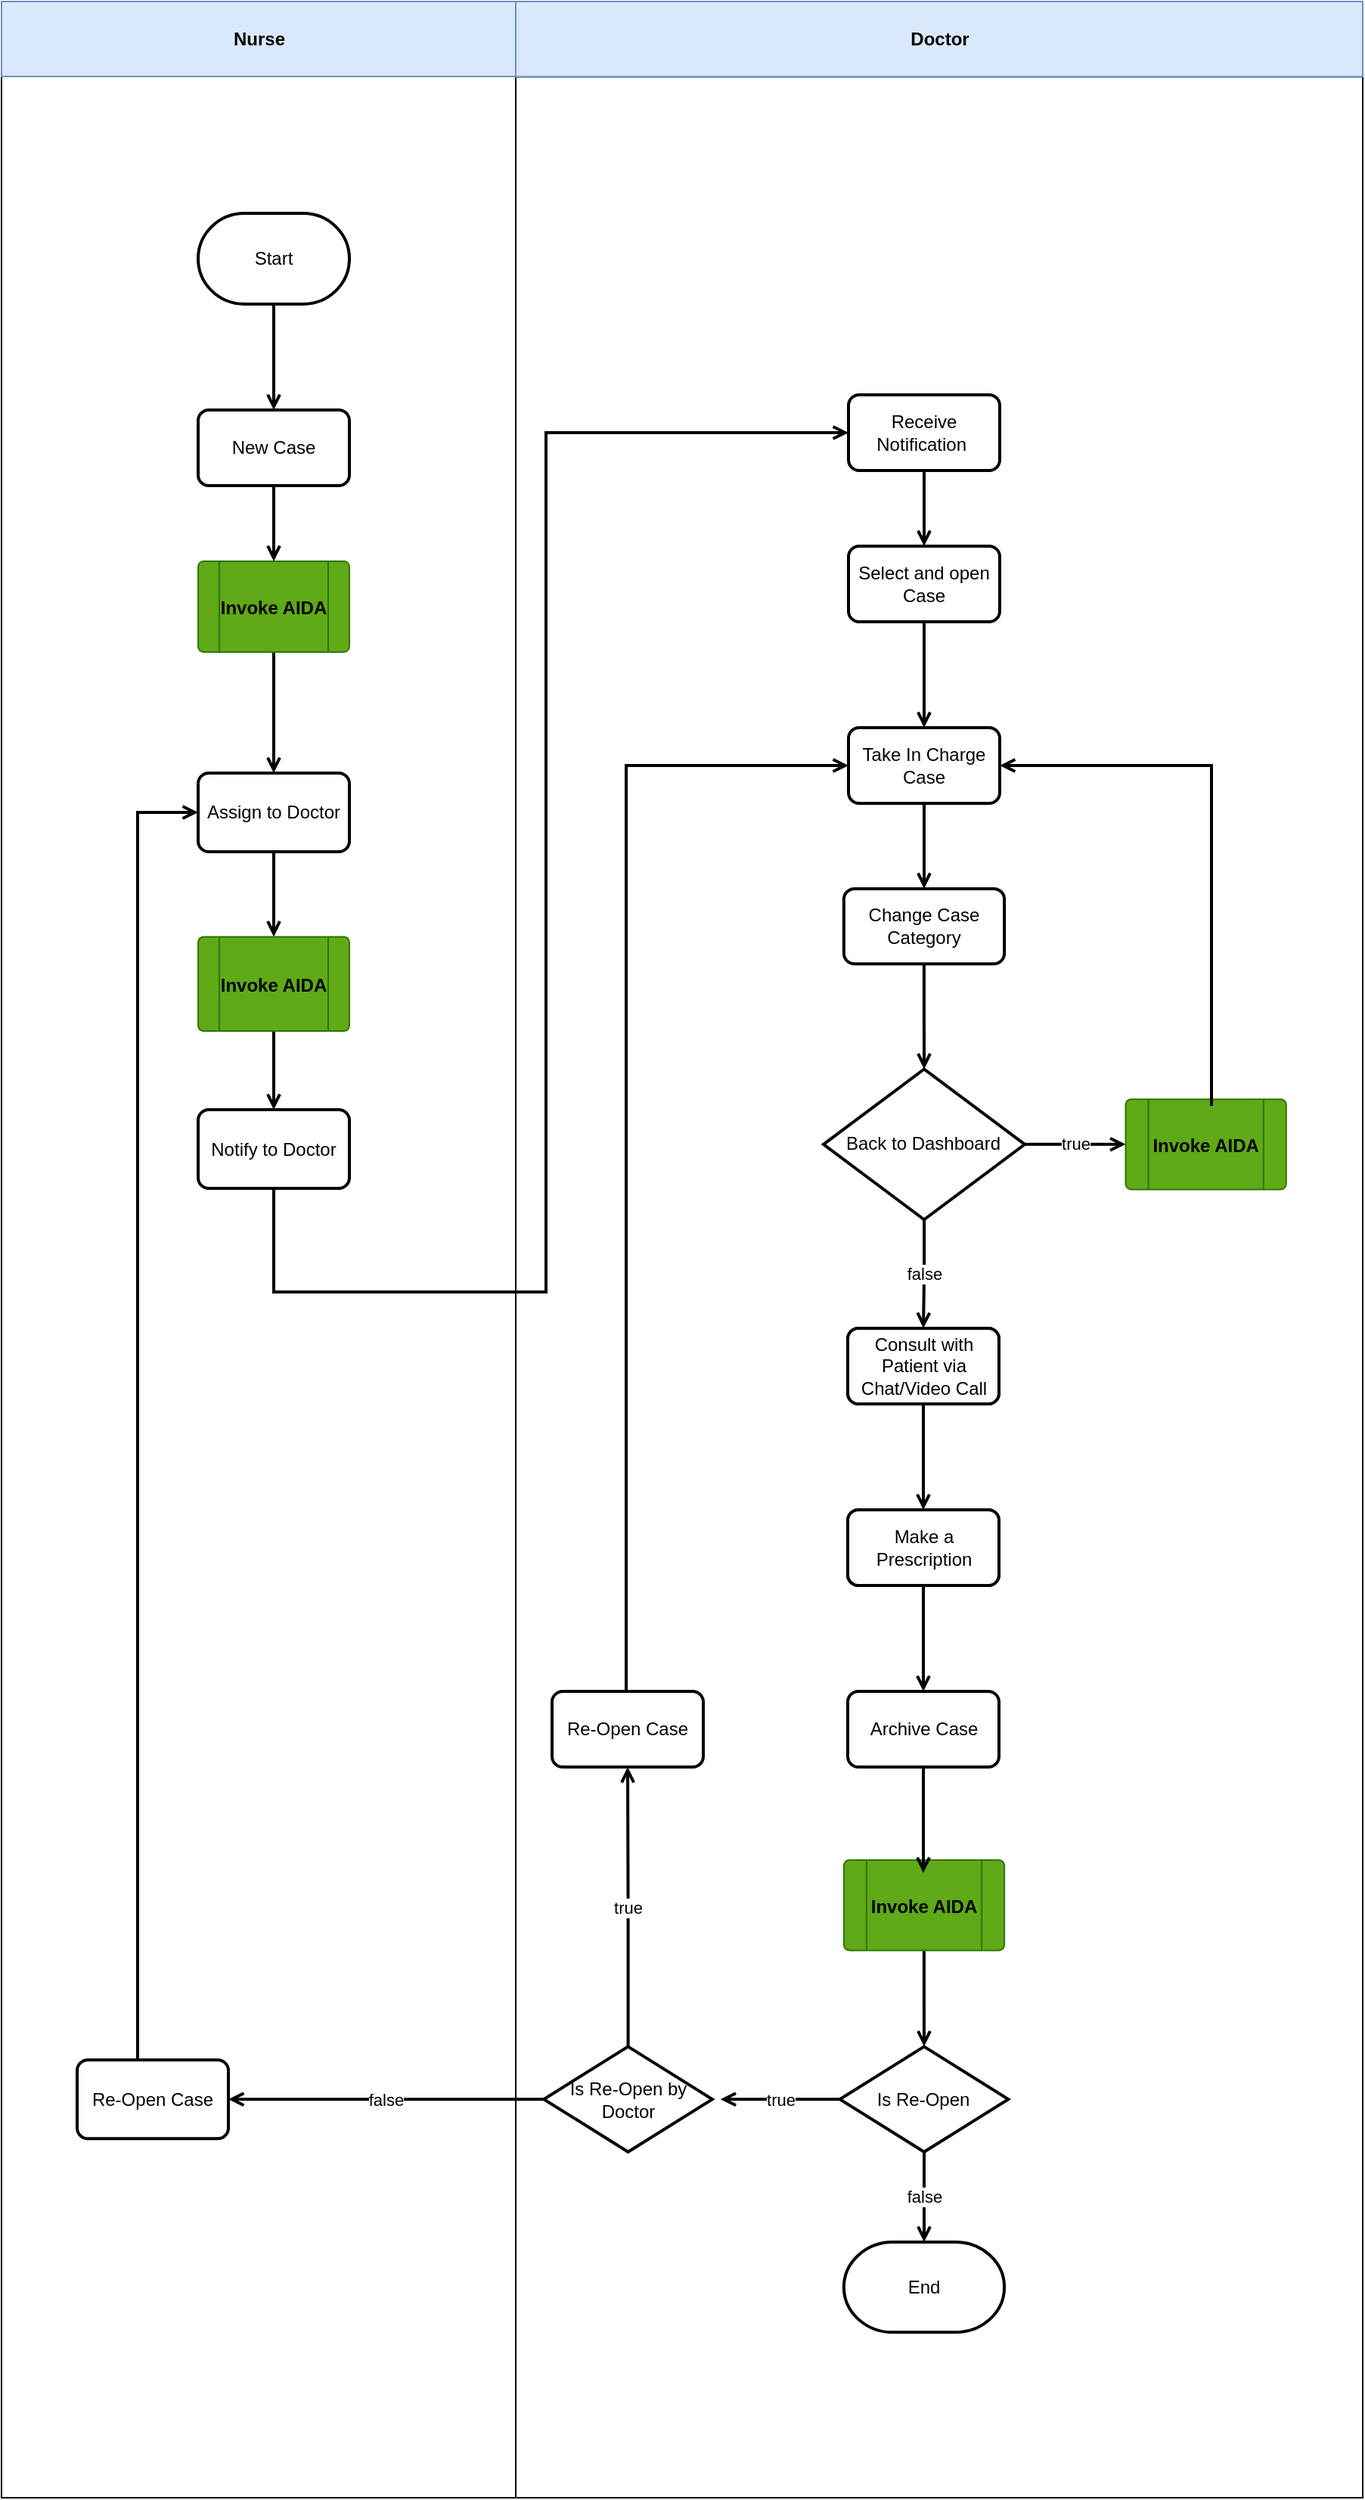<mxfile version="13.9.9" type="device" pages="8"><diagram id="h_fRPBIvl0EXEN-B4kJm" name="Activity"><mxGraphModel dx="2471" dy="2107" grid="1" gridSize="10" guides="1" tooltips="1" connect="1" arrows="1" fold="1" page="1" pageScale="1" pageWidth="850" pageHeight="1100" math="0" shadow="0"><root><mxCell id="lJ2OA0YhD5ERBeX7HjUA-0"/><mxCell id="lJ2OA0YhD5ERBeX7HjUA-1" parent="lJ2OA0YhD5ERBeX7HjUA-0"/><mxCell id="Yl7pJi0mhJVZYDEDzL2O-114" value="" style="group" vertex="1" connectable="0" parent="lJ2OA0YhD5ERBeX7HjUA-1"><mxGeometry x="-490" y="-950" width="340" height="1650" as="geometry"/></mxCell><mxCell id="Yl7pJi0mhJVZYDEDzL2O-115" value="" style="html=1;" vertex="1" parent="Yl7pJi0mhJVZYDEDzL2O-114"><mxGeometry width="340" height="1650" as="geometry"/></mxCell><mxCell id="Yl7pJi0mhJVZYDEDzL2O-116" value="&lt;b&gt;Nurse&lt;/b&gt;" style="html=1;fillColor=#dae8fc;strokeColor=#6c8ebf;" vertex="1" parent="Yl7pJi0mhJVZYDEDzL2O-114"><mxGeometry width="340" height="49.55" as="geometry"/></mxCell><mxCell id="Yl7pJi0mhJVZYDEDzL2O-117" value="Re-Open Case" style="rounded=1;whiteSpace=wrap;html=1;absoluteArcSize=1;arcSize=14;strokeWidth=2;" vertex="1" parent="Yl7pJi0mhJVZYDEDzL2O-114"><mxGeometry x="50" y="1360.612" width="100" height="51.969" as="geometry"/></mxCell><mxCell id="Yl7pJi0mhJVZYDEDzL2O-118" style="edgeStyle=orthogonalEdgeStyle;rounded=0;orthogonalLoop=1;jettySize=auto;html=1;entryX=0;entryY=0.5;entryDx=0;entryDy=0;endArrow=open;endFill=0;strokeColor=#000000;strokeWidth=2;" edge="1" parent="Yl7pJi0mhJVZYDEDzL2O-114" source="Yl7pJi0mhJVZYDEDzL2O-117" target="Yl7pJi0mhJVZYDEDzL2O-122"><mxGeometry relative="1" as="geometry"><mxPoint x="90" y="1288.843" as="sourcePoint"/><mxPoint x="130" y="594.022" as="targetPoint"/><Array as="points"><mxPoint x="90" y="536"/></Array></mxGeometry></mxCell><mxCell id="Yl7pJi0mhJVZYDEDzL2O-119" style="edgeStyle=orthogonalEdgeStyle;rounded=0;orthogonalLoop=1;jettySize=auto;html=1;endArrow=open;endFill=0;strokeColor=#000000;strokeWidth=2;" edge="1" parent="Yl7pJi0mhJVZYDEDzL2O-114"><mxGeometry relative="1" as="geometry"><mxPoint x="180" y="620.006" as="sourcePoint"/><mxPoint x="180" y="644.422" as="targetPoint"/></mxGeometry></mxCell><mxCell id="Yl7pJi0mhJVZYDEDzL2O-120" style="edgeStyle=orthogonalEdgeStyle;rounded=0;orthogonalLoop=1;jettySize=auto;html=1;endArrow=open;endFill=0;strokeColor=#000000;strokeWidth=2;exitX=0.5;exitY=1;exitDx=0;exitDy=0;" edge="1" parent="Yl7pJi0mhJVZYDEDzL2O-114" source="Yl7pJi0mhJVZYDEDzL2O-124" target="Yl7pJi0mhJVZYDEDzL2O-126"><mxGeometry relative="1" as="geometry"><mxPoint x="180" y="706.785" as="sourcePoint"/></mxGeometry></mxCell><mxCell id="Yl7pJi0mhJVZYDEDzL2O-121" style="edgeStyle=orthogonalEdgeStyle;rounded=0;orthogonalLoop=1;jettySize=auto;html=1;endArrow=open;endFill=0;strokeColor=#000000;strokeWidth=2;" edge="1" parent="Yl7pJi0mhJVZYDEDzL2O-114" source="Yl7pJi0mhJVZYDEDzL2O-122" target="Yl7pJi0mhJVZYDEDzL2O-124"><mxGeometry relative="1" as="geometry"/></mxCell><mxCell id="Yl7pJi0mhJVZYDEDzL2O-122" value="&lt;span&gt;Assign to Doctor&lt;/span&gt;" style="rounded=1;whiteSpace=wrap;html=1;absoluteArcSize=1;arcSize=14;strokeWidth=2;" vertex="1" parent="Yl7pJi0mhJVZYDEDzL2O-114"><mxGeometry x="130" y="510.002" width="100" height="51.969" as="geometry"/></mxCell><mxCell id="Yl7pJi0mhJVZYDEDzL2O-123" value="" style="group" vertex="1" connectable="0" parent="Yl7pJi0mhJVZYDEDzL2O-114"><mxGeometry x="130" y="618.197" width="100" height="62.363" as="geometry"/></mxCell><mxCell id="Yl7pJi0mhJVZYDEDzL2O-124" value="" style="verticalLabelPosition=bottom;verticalAlign=top;html=1;shape=process;whiteSpace=wrap;rounded=1;size=0.14;arcSize=6;fillColor=#60a917;strokeColor=#2D7600;fontColor=#ffffff;" vertex="1" parent="Yl7pJi0mhJVZYDEDzL2O-123"><mxGeometry width="100" height="62.363" as="geometry"/></mxCell><mxCell id="Yl7pJi0mhJVZYDEDzL2O-125" value="Invoke AIDA" style="text;align=center;fontStyle=1;verticalAlign=middle;spacingLeft=3;spacingRight=3;strokeColor=none;rotatable=0;points=[[0,0.5],[1,0.5]];portConstraint=eastwest;" vertex="1" parent="Yl7pJi0mhJVZYDEDzL2O-123"><mxGeometry x="10" y="17.67" width="80" height="27.024" as="geometry"/></mxCell><mxCell id="Yl7pJi0mhJVZYDEDzL2O-126" value="&lt;span&gt;Notify to Doctor&lt;/span&gt;" style="rounded=1;whiteSpace=wrap;html=1;absoluteArcSize=1;arcSize=14;strokeWidth=2;" vertex="1" parent="Yl7pJi0mhJVZYDEDzL2O-114"><mxGeometry x="130" y="732.53" width="100" height="51.969" as="geometry"/></mxCell><mxCell id="Yl7pJi0mhJVZYDEDzL2O-127" value="" style="group" vertex="1" connectable="0" parent="lJ2OA0YhD5ERBeX7HjUA-1"><mxGeometry x="-150" y="-950" width="560" height="1650" as="geometry"/></mxCell><mxCell id="Yl7pJi0mhJVZYDEDzL2O-128" value="" style="html=1;" vertex="1" parent="Yl7pJi0mhJVZYDEDzL2O-127"><mxGeometry y="49.699" width="560" height="1600.301" as="geometry"/></mxCell><mxCell id="Yl7pJi0mhJVZYDEDzL2O-129" value="&lt;b&gt;&lt;font style=&quot;font-size: 12px&quot;&gt;Doctor&lt;/font&gt;&lt;/b&gt;" style="html=1;fillColor=#dae8fc;strokeColor=#6c8ebf;" vertex="1" parent="Yl7pJi0mhJVZYDEDzL2O-127"><mxGeometry width="560" height="49.699" as="geometry"/></mxCell><mxCell id="Yl7pJi0mhJVZYDEDzL2O-130" value="&lt;span&gt;Change Case Category&lt;/span&gt;" style="rounded=1;whiteSpace=wrap;html=1;absoluteArcSize=1;arcSize=14;strokeWidth=2;" vertex="1" parent="Yl7pJi0mhJVZYDEDzL2O-127"><mxGeometry x="216.939" y="586.446" width="106.122" height="49.699" as="geometry"/></mxCell><mxCell id="Yl7pJi0mhJVZYDEDzL2O-131" value="false" style="edgeStyle=orthogonalEdgeStyle;rounded=0;orthogonalLoop=1;jettySize=auto;html=1;endArrow=open;endFill=0;strokeColor=#000000;strokeWidth=2;entryX=0.5;entryY=0;entryDx=0;entryDy=0;entryPerimeter=0;" edge="1" parent="Yl7pJi0mhJVZYDEDzL2O-127" source="Yl7pJi0mhJVZYDEDzL2O-133" target="Yl7pJi0mhJVZYDEDzL2O-134"><mxGeometry relative="1" as="geometry"><mxPoint x="283.878" y="1481.024" as="targetPoint"/></mxGeometry></mxCell><mxCell id="Yl7pJi0mhJVZYDEDzL2O-132" value="true" style="edgeStyle=orthogonalEdgeStyle;rounded=0;orthogonalLoop=1;jettySize=auto;html=1;endArrow=open;endFill=0;strokeColor=#000000;strokeWidth=2;" edge="1" parent="Yl7pJi0mhJVZYDEDzL2O-127" source="Yl7pJi0mhJVZYDEDzL2O-133"><mxGeometry relative="1" as="geometry"><mxPoint x="135.306" y="1386.596" as="targetPoint"/></mxGeometry></mxCell><mxCell id="Yl7pJi0mhJVZYDEDzL2O-133" value="Is Re-Open" style="strokeWidth=2;html=1;shape=mxgraph.flowchart.decision;whiteSpace=wrap;" vertex="1" parent="Yl7pJi0mhJVZYDEDzL2O-127"><mxGeometry x="214.286" y="1351.807" width="111.429" height="69.578" as="geometry"/></mxCell><mxCell id="Yl7pJi0mhJVZYDEDzL2O-134" value="End" style="strokeWidth=2;html=1;shape=mxgraph.flowchart.terminator;whiteSpace=wrap;" vertex="1" parent="Yl7pJi0mhJVZYDEDzL2O-127"><mxGeometry x="216.939" y="1481.024" width="106.122" height="59.639" as="geometry"/></mxCell><mxCell id="Yl7pJi0mhJVZYDEDzL2O-135" value="Is Re-Open by Doctor" style="strokeWidth=2;html=1;shape=mxgraph.flowchart.decision;whiteSpace=wrap;" vertex="1" parent="Yl7pJi0mhJVZYDEDzL2O-127"><mxGeometry x="18.571" y="1351.807" width="111.429" height="69.578" as="geometry"/></mxCell><mxCell id="Yl7pJi0mhJVZYDEDzL2O-136" style="edgeStyle=orthogonalEdgeStyle;rounded=0;orthogonalLoop=1;jettySize=auto;html=1;endArrow=open;endFill=0;strokeColor=#000000;strokeWidth=2;" edge="1" parent="Yl7pJi0mhJVZYDEDzL2O-127" source="Yl7pJi0mhJVZYDEDzL2O-144" target="Yl7pJi0mhJVZYDEDzL2O-133"><mxGeometry relative="1" as="geometry"/></mxCell><mxCell id="Yl7pJi0mhJVZYDEDzL2O-137" value="Back to Dashboard" style="strokeWidth=2;html=1;shape=mxgraph.flowchart.decision;whiteSpace=wrap;" vertex="1" parent="Yl7pJi0mhJVZYDEDzL2O-127"><mxGeometry x="203.47" y="705.723" width="133.06" height="99.398" as="geometry"/></mxCell><mxCell id="Yl7pJi0mhJVZYDEDzL2O-138" style="edgeStyle=orthogonalEdgeStyle;rounded=0;orthogonalLoop=1;jettySize=auto;html=1;endArrow=open;endFill=0;strokeColor=#000000;strokeWidth=2;" edge="1" parent="Yl7pJi0mhJVZYDEDzL2O-127" source="Yl7pJi0mhJVZYDEDzL2O-130" target="Yl7pJi0mhJVZYDEDzL2O-137"><mxGeometry relative="1" as="geometry"><mxPoint x="286.531" y="656.024" as="sourcePoint"/><mxPoint x="286.531" y="944.277" as="targetPoint"/></mxGeometry></mxCell><mxCell id="Yl7pJi0mhJVZYDEDzL2O-139" value="true" style="edgeStyle=orthogonalEdgeStyle;rounded=0;orthogonalLoop=1;jettySize=auto;html=1;endArrow=open;endFill=0;strokeColor=#000000;strokeWidth=2;entryX=0;entryY=0.5;entryDx=0;entryDy=0;" edge="1" parent="Yl7pJi0mhJVZYDEDzL2O-127" source="Yl7pJi0mhJVZYDEDzL2O-137" target="Yl7pJi0mhJVZYDEDzL2O-141"><mxGeometry relative="1" as="geometry"><mxPoint x="413.878" y="775.301" as="targetPoint"/></mxGeometry></mxCell><mxCell id="Yl7pJi0mhJVZYDEDzL2O-140" value="" style="group" vertex="1" connectable="0" parent="Yl7pJi0mhJVZYDEDzL2O-127"><mxGeometry x="403.268" y="725.602" width="106.122" height="59.639" as="geometry"/></mxCell><mxCell id="Yl7pJi0mhJVZYDEDzL2O-141" value="" style="verticalLabelPosition=bottom;verticalAlign=top;html=1;shape=process;whiteSpace=wrap;rounded=1;size=0.14;arcSize=6;fillColor=#60a917;strokeColor=#2D7600;fontColor=#ffffff;" vertex="1" parent="Yl7pJi0mhJVZYDEDzL2O-140"><mxGeometry width="106.122" height="59.639" as="geometry"/></mxCell><mxCell id="Yl7pJi0mhJVZYDEDzL2O-142" value="Invoke AIDA" style="text;align=center;fontStyle=1;verticalAlign=middle;spacingLeft=3;spacingRight=3;strokeColor=none;rotatable=0;points=[[0,0.5],[1,0.5]];portConstraint=eastwest;" vertex="1" parent="Yl7pJi0mhJVZYDEDzL2O-140"><mxGeometry x="10.612" y="16.898" width="84.898" height="25.843" as="geometry"/></mxCell><mxCell id="Yl7pJi0mhJVZYDEDzL2O-143" value="" style="group" vertex="1" connectable="0" parent="Yl7pJi0mhJVZYDEDzL2O-127"><mxGeometry x="216.939" y="1228.554" width="106.122" height="59.639" as="geometry"/></mxCell><mxCell id="Yl7pJi0mhJVZYDEDzL2O-144" value="" style="verticalLabelPosition=bottom;verticalAlign=top;html=1;shape=process;whiteSpace=wrap;rounded=1;size=0.14;arcSize=6;fillColor=#60a917;strokeColor=#2D7600;fontColor=#ffffff;" vertex="1" parent="Yl7pJi0mhJVZYDEDzL2O-143"><mxGeometry width="106.122" height="59.639" as="geometry"/></mxCell><mxCell id="Yl7pJi0mhJVZYDEDzL2O-145" value="Invoke AIDA" style="text;align=center;fontStyle=1;verticalAlign=middle;spacingLeft=3;spacingRight=3;strokeColor=none;rotatable=0;points=[[0,0.5],[1,0.5]];portConstraint=eastwest;" vertex="1" parent="Yl7pJi0mhJVZYDEDzL2O-143"><mxGeometry x="10.612" y="16.898" width="84.898" height="25.843" as="geometry"/></mxCell><mxCell id="Yl7pJi0mhJVZYDEDzL2O-146" style="edgeStyle=orthogonalEdgeStyle;rounded=0;orthogonalLoop=1;jettySize=auto;html=1;endArrow=open;endFill=0;strokeColor=#000000;strokeWidth=2;" edge="1" parent="lJ2OA0YhD5ERBeX7HjUA-1" source="Yl7pJi0mhJVZYDEDzL2O-147" target="Yl7pJi0mhJVZYDEDzL2O-149"><mxGeometry relative="1" as="geometry"/></mxCell><mxCell id="Yl7pJi0mhJVZYDEDzL2O-147" value="Start" style="strokeWidth=2;html=1;shape=mxgraph.flowchart.terminator;whiteSpace=wrap;" vertex="1" parent="lJ2OA0YhD5ERBeX7HjUA-1"><mxGeometry x="-360" y="-810" width="100" height="60" as="geometry"/></mxCell><mxCell id="Yl7pJi0mhJVZYDEDzL2O-148" style="edgeStyle=orthogonalEdgeStyle;rounded=0;orthogonalLoop=1;jettySize=auto;html=1;endArrow=open;endFill=0;strokeColor=#000000;strokeWidth=2;entryX=0.5;entryY=0;entryDx=0;entryDy=0;" edge="1" parent="lJ2OA0YhD5ERBeX7HjUA-1" source="Yl7pJi0mhJVZYDEDzL2O-171" target="Yl7pJi0mhJVZYDEDzL2O-122"><mxGeometry relative="1" as="geometry"><mxPoint x="-310" y="-489.996" as="targetPoint"/></mxGeometry></mxCell><mxCell id="Yl7pJi0mhJVZYDEDzL2O-149" value="New Case" style="rounded=1;whiteSpace=wrap;html=1;absoluteArcSize=1;arcSize=14;strokeWidth=2;" vertex="1" parent="lJ2OA0YhD5ERBeX7HjUA-1"><mxGeometry x="-360" y="-680" width="100" height="50" as="geometry"/></mxCell><mxCell id="Yl7pJi0mhJVZYDEDzL2O-150" style="edgeStyle=orthogonalEdgeStyle;rounded=0;orthogonalLoop=1;jettySize=auto;html=1;entryX=0;entryY=0.5;entryDx=0;entryDy=0;endArrow=open;endFill=0;strokeColor=#000000;strokeWidth=2;" edge="1" parent="lJ2OA0YhD5ERBeX7HjUA-1" source="Yl7pJi0mhJVZYDEDzL2O-126" target="Yl7pJi0mhJVZYDEDzL2O-152"><mxGeometry relative="1" as="geometry"><Array as="points"><mxPoint x="-130" y="-97"/><mxPoint x="-130" y="-665"/></Array></mxGeometry></mxCell><mxCell id="Yl7pJi0mhJVZYDEDzL2O-151" style="edgeStyle=orthogonalEdgeStyle;rounded=0;orthogonalLoop=1;jettySize=auto;html=1;endArrow=open;endFill=0;strokeColor=#000000;strokeWidth=2;" edge="1" parent="lJ2OA0YhD5ERBeX7HjUA-1" source="Yl7pJi0mhJVZYDEDzL2O-152" target="Yl7pJi0mhJVZYDEDzL2O-154"><mxGeometry relative="1" as="geometry"/></mxCell><mxCell id="Yl7pJi0mhJVZYDEDzL2O-152" value="Receive Notification&amp;nbsp;" style="rounded=1;whiteSpace=wrap;html=1;absoluteArcSize=1;arcSize=14;strokeWidth=2;" vertex="1" parent="lJ2OA0YhD5ERBeX7HjUA-1"><mxGeometry x="70" y="-690" width="100" height="50" as="geometry"/></mxCell><mxCell id="Yl7pJi0mhJVZYDEDzL2O-153" style="edgeStyle=orthogonalEdgeStyle;rounded=0;orthogonalLoop=1;jettySize=auto;html=1;endArrow=open;endFill=0;strokeColor=#000000;strokeWidth=2;" edge="1" parent="lJ2OA0YhD5ERBeX7HjUA-1" source="Yl7pJi0mhJVZYDEDzL2O-154" target="Yl7pJi0mhJVZYDEDzL2O-156"><mxGeometry relative="1" as="geometry"/></mxCell><mxCell id="Yl7pJi0mhJVZYDEDzL2O-154" value="&lt;span&gt;Select and open Case&lt;/span&gt;" style="rounded=1;whiteSpace=wrap;html=1;absoluteArcSize=1;arcSize=14;strokeWidth=2;" vertex="1" parent="lJ2OA0YhD5ERBeX7HjUA-1"><mxGeometry x="70" y="-590" width="100" height="50" as="geometry"/></mxCell><mxCell id="Yl7pJi0mhJVZYDEDzL2O-155" style="edgeStyle=orthogonalEdgeStyle;rounded=0;orthogonalLoop=1;jettySize=auto;html=1;entryX=0.5;entryY=0;entryDx=0;entryDy=0;endArrow=open;endFill=0;strokeColor=#000000;strokeWidth=2;" edge="1" parent="lJ2OA0YhD5ERBeX7HjUA-1" source="Yl7pJi0mhJVZYDEDzL2O-156" target="Yl7pJi0mhJVZYDEDzL2O-130"><mxGeometry relative="1" as="geometry"/></mxCell><mxCell id="Yl7pJi0mhJVZYDEDzL2O-156" value="&lt;span&gt;Take In Charge Case&lt;/span&gt;" style="rounded=1;whiteSpace=wrap;html=1;absoluteArcSize=1;arcSize=14;strokeWidth=2;" vertex="1" parent="lJ2OA0YhD5ERBeX7HjUA-1"><mxGeometry x="70" y="-470" width="100" height="50" as="geometry"/></mxCell><mxCell id="Yl7pJi0mhJVZYDEDzL2O-157" value="false" style="edgeStyle=orthogonalEdgeStyle;rounded=0;orthogonalLoop=1;jettySize=auto;html=1;endArrow=open;endFill=0;strokeColor=#000000;strokeWidth=2;" edge="1" parent="lJ2OA0YhD5ERBeX7HjUA-1" source="Yl7pJi0mhJVZYDEDzL2O-137" target="Yl7pJi0mhJVZYDEDzL2O-159"><mxGeometry relative="1" as="geometry"/></mxCell><mxCell id="Yl7pJi0mhJVZYDEDzL2O-158" style="edgeStyle=orthogonalEdgeStyle;rounded=0;orthogonalLoop=1;jettySize=auto;html=1;entryX=0.5;entryY=0;entryDx=0;entryDy=0;endArrow=open;endFill=0;strokeColor=#000000;strokeWidth=2;" edge="1" parent="lJ2OA0YhD5ERBeX7HjUA-1" source="Yl7pJi0mhJVZYDEDzL2O-159" target="Yl7pJi0mhJVZYDEDzL2O-161"><mxGeometry relative="1" as="geometry"/></mxCell><mxCell id="Yl7pJi0mhJVZYDEDzL2O-159" value="&lt;span&gt;Consult with Patient via Chat/Video Call&lt;/span&gt;" style="rounded=1;whiteSpace=wrap;html=1;absoluteArcSize=1;arcSize=14;strokeWidth=2;" vertex="1" parent="lJ2OA0YhD5ERBeX7HjUA-1"><mxGeometry x="69.5" y="-73" width="100" height="50" as="geometry"/></mxCell><mxCell id="Yl7pJi0mhJVZYDEDzL2O-160" style="edgeStyle=orthogonalEdgeStyle;rounded=0;orthogonalLoop=1;jettySize=auto;html=1;endArrow=open;endFill=0;strokeColor=#000000;strokeWidth=2;" edge="1" parent="lJ2OA0YhD5ERBeX7HjUA-1" source="Yl7pJi0mhJVZYDEDzL2O-161" target="Yl7pJi0mhJVZYDEDzL2O-163"><mxGeometry relative="1" as="geometry"/></mxCell><mxCell id="Yl7pJi0mhJVZYDEDzL2O-161" value="Make a Prescription" style="rounded=1;whiteSpace=wrap;html=1;absoluteArcSize=1;arcSize=14;strokeWidth=2;" vertex="1" parent="lJ2OA0YhD5ERBeX7HjUA-1"><mxGeometry x="69.5" y="47" width="100" height="50" as="geometry"/></mxCell><mxCell id="Yl7pJi0mhJVZYDEDzL2O-162" style="edgeStyle=orthogonalEdgeStyle;rounded=0;orthogonalLoop=1;jettySize=auto;html=1;endArrow=open;endFill=0;strokeColor=#000000;strokeWidth=2;" edge="1" parent="lJ2OA0YhD5ERBeX7HjUA-1" source="Yl7pJi0mhJVZYDEDzL2O-163"><mxGeometry relative="1" as="geometry"><mxPoint x="119.5" y="287" as="targetPoint"/></mxGeometry></mxCell><mxCell id="Yl7pJi0mhJVZYDEDzL2O-163" value="Archive Case" style="rounded=1;whiteSpace=wrap;html=1;absoluteArcSize=1;arcSize=14;strokeWidth=2;" vertex="1" parent="lJ2OA0YhD5ERBeX7HjUA-1"><mxGeometry x="69.5" y="167" width="100" height="50" as="geometry"/></mxCell><mxCell id="Yl7pJi0mhJVZYDEDzL2O-164" value="true" style="edgeStyle=orthogonalEdgeStyle;rounded=0;orthogonalLoop=1;jettySize=auto;html=1;entryX=0.5;entryY=1;entryDx=0;entryDy=0;endArrow=open;endFill=0;strokeColor=#000000;strokeWidth=2;" edge="1" parent="lJ2OA0YhD5ERBeX7HjUA-1" source="Yl7pJi0mhJVZYDEDzL2O-135" target="Yl7pJi0mhJVZYDEDzL2O-167"><mxGeometry relative="1" as="geometry"/></mxCell><mxCell id="Yl7pJi0mhJVZYDEDzL2O-165" value="false" style="edgeStyle=orthogonalEdgeStyle;rounded=0;orthogonalLoop=1;jettySize=auto;html=1;entryX=1;entryY=0.5;entryDx=0;entryDy=0;endArrow=open;endFill=0;strokeColor=#000000;strokeWidth=2;" edge="1" parent="lJ2OA0YhD5ERBeX7HjUA-1" source="Yl7pJi0mhJVZYDEDzL2O-135" target="Yl7pJi0mhJVZYDEDzL2O-117"><mxGeometry relative="1" as="geometry"/></mxCell><mxCell id="Yl7pJi0mhJVZYDEDzL2O-166" style="edgeStyle=orthogonalEdgeStyle;rounded=0;orthogonalLoop=1;jettySize=auto;html=1;endArrow=open;endFill=0;strokeColor=#000000;strokeWidth=2;entryX=0;entryY=0.5;entryDx=0;entryDy=0;" edge="1" parent="lJ2OA0YhD5ERBeX7HjUA-1" target="Yl7pJi0mhJVZYDEDzL2O-156"><mxGeometry relative="1" as="geometry"><mxPoint x="-77.0" y="167" as="sourcePoint"/><mxPoint x="40" y="-445" as="targetPoint"/><Array as="points"><mxPoint x="-77" y="-445"/></Array></mxGeometry></mxCell><mxCell id="Yl7pJi0mhJVZYDEDzL2O-167" value="Re-Open Case" style="rounded=1;whiteSpace=wrap;html=1;absoluteArcSize=1;arcSize=14;strokeWidth=2;" vertex="1" parent="lJ2OA0YhD5ERBeX7HjUA-1"><mxGeometry x="-126" y="167" width="100" height="50" as="geometry"/></mxCell><mxCell id="Yl7pJi0mhJVZYDEDzL2O-168" value="&lt;span&gt;Consult with Patient via Chat/Video Call&lt;/span&gt;" style="rounded=1;whiteSpace=wrap;html=1;absoluteArcSize=1;arcSize=14;strokeWidth=2;" vertex="1" parent="lJ2OA0YhD5ERBeX7HjUA-1"><mxGeometry x="69.5" y="-73" width="100" height="50" as="geometry"/></mxCell><mxCell id="Yl7pJi0mhJVZYDEDzL2O-169" value="Make a Prescription" style="rounded=1;whiteSpace=wrap;html=1;absoluteArcSize=1;arcSize=14;strokeWidth=2;" vertex="1" parent="lJ2OA0YhD5ERBeX7HjUA-1"><mxGeometry x="69.5" y="47" width="100" height="50" as="geometry"/></mxCell><mxCell id="Yl7pJi0mhJVZYDEDzL2O-170" value="" style="edgeStyle=orthogonalEdgeStyle;rounded=0;orthogonalLoop=1;jettySize=auto;html=1;endArrow=open;endFill=0;strokeColor=#000000;strokeWidth=2;entryX=1;entryY=0.5;entryDx=0;entryDy=0;" edge="1" parent="lJ2OA0YhD5ERBeX7HjUA-1" target="Yl7pJi0mhJVZYDEDzL2O-156"><mxGeometry relative="1" as="geometry"><mxPoint x="310" y="-220" as="sourcePoint"/><mxPoint x="300" y="-280" as="targetPoint"/><Array as="points"><mxPoint x="310" y="-220"/><mxPoint x="310" y="-445"/></Array></mxGeometry></mxCell><mxCell id="Yl7pJi0mhJVZYDEDzL2O-171" value="" style="verticalLabelPosition=bottom;verticalAlign=top;html=1;shape=process;whiteSpace=wrap;rounded=1;size=0.14;arcSize=6;fillColor=#60a917;strokeColor=#2D7600;fontColor=#ffffff;" vertex="1" parent="lJ2OA0YhD5ERBeX7HjUA-1"><mxGeometry x="-360" y="-580" width="100" height="60" as="geometry"/></mxCell><mxCell id="Yl7pJi0mhJVZYDEDzL2O-172" style="edgeStyle=orthogonalEdgeStyle;rounded=0;orthogonalLoop=1;jettySize=auto;html=1;endArrow=open;endFill=0;strokeColor=#000000;strokeWidth=2;" edge="1" parent="lJ2OA0YhD5ERBeX7HjUA-1" source="Yl7pJi0mhJVZYDEDzL2O-149" target="Yl7pJi0mhJVZYDEDzL2O-171"><mxGeometry relative="1" as="geometry"><mxPoint x="-310" y="-630" as="sourcePoint"/><mxPoint x="-310" y="-430" as="targetPoint"/></mxGeometry></mxCell><mxCell id="Yl7pJi0mhJVZYDEDzL2O-173" value="Invoke AIDA" style="text;align=center;fontStyle=1;verticalAlign=middle;spacingLeft=3;spacingRight=3;strokeColor=none;rotatable=0;points=[[0,0.5],[1,0.5]];portConstraint=eastwest;" vertex="1" parent="lJ2OA0YhD5ERBeX7HjUA-1"><mxGeometry x="-350" y="-563" width="80" height="26" as="geometry"/></mxCell></root></mxGraphModel></diagram><diagram id="GAV1R44Pmeu91BNU2kJZ" name="Use Case"><mxGraphModel dx="1378" dy="1956" grid="1" gridSize="10" guides="1" tooltips="1" connect="1" arrows="1" fold="1" page="1" pageScale="1" pageWidth="850" pageHeight="1100" math="0" shadow="0"><root><mxCell id="0"/><mxCell id="1" parent="0"/><mxCell id="iEfanSJ305OSXh-ULEE0-2" value="" style="rounded=0;whiteSpace=wrap;html=1;" parent="1" vertex="1"><mxGeometry x="200" y="-140" width="1170" height="820" as="geometry"/></mxCell><mxCell id="iEfanSJ305OSXh-ULEE0-19" style="edgeStyle=orthogonalEdgeStyle;rounded=0;orthogonalLoop=1;jettySize=auto;html=1;dashed=1;endArrow=open;endFill=0;" parent="1" source="iEfanSJ305OSXh-ULEE0-3" target="iEfanSJ305OSXh-ULEE0-11" edge="1"><mxGeometry relative="1" as="geometry"/></mxCell><mxCell id="iEfanSJ305OSXh-ULEE0-3" value="Create Case" style="ellipse;whiteSpace=wrap;html=1;" parent="1" vertex="1"><mxGeometry x="330" y="170" width="120" height="80" as="geometry"/></mxCell><mxCell id="iEfanSJ305OSXh-ULEE0-4" value="EPRM Cron Job" style="shape=umlActor;verticalLabelPosition=bottom;verticalAlign=top;html=1;outlineConnect=0;" parent="1" vertex="1"><mxGeometry x="70" y="330" width="30" height="60" as="geometry"/></mxCell><mxCell id="iEfanSJ305OSXh-ULEE0-9" value="Doctor" style="shape=umlActor;verticalLabelPosition=bottom;verticalAlign=top;html=1;outlineConnect=0;" parent="1" vertex="1"><mxGeometry x="70" y="150" width="30" height="60" as="geometry"/></mxCell><mxCell id="iEfanSJ305OSXh-ULEE0-11" value="&lt;span&gt;Recording on AIDA&lt;/span&gt;" style="ellipse;whiteSpace=wrap;html=1;" parent="1" vertex="1"><mxGeometry x="330" y="320" width="120" height="80" as="geometry"/></mxCell><mxCell id="iEfanSJ305OSXh-ULEE0-15" value="" style="endArrow=none;html=1;entryX=0;entryY=0.5;entryDx=0;entryDy=0;" parent="1" source="iEfanSJ305OSXh-ULEE0-9" target="iEfanSJ305OSXh-ULEE0-3" edge="1"><mxGeometry width="50" height="50" relative="1" as="geometry"><mxPoint x="800" y="460" as="sourcePoint"/><mxPoint x="850" y="410" as="targetPoint"/></mxGeometry></mxCell><mxCell id="iEfanSJ305OSXh-ULEE0-17" value="" style="endArrow=none;html=1;entryX=0;entryY=0.5;entryDx=0;entryDy=0;" parent="1" source="iEfanSJ305OSXh-ULEE0-4" target="iEfanSJ305OSXh-ULEE0-11" edge="1"><mxGeometry width="50" height="50" relative="1" as="geometry"><mxPoint x="800" y="460" as="sourcePoint"/><mxPoint x="850" y="410" as="targetPoint"/></mxGeometry></mxCell><mxCell id="iEfanSJ305OSXh-ULEE0-22" style="edgeStyle=orthogonalEdgeStyle;rounded=0;orthogonalLoop=1;jettySize=auto;html=1;entryX=0.995;entryY=0.398;entryDx=0;entryDy=0;entryPerimeter=0;dashed=1;endArrow=open;endFill=0;" parent="1" source="iEfanSJ305OSXh-ULEE0-21" target="iEfanSJ305OSXh-ULEE0-11" edge="1"><mxGeometry relative="1" as="geometry"><Array as="points"><mxPoint x="580" y="352"/></Array></mxGeometry></mxCell><mxCell id="iEfanSJ305OSXh-ULEE0-21" value="Assign Case" style="ellipse;whiteSpace=wrap;html=1;" parent="1" vertex="1"><mxGeometry x="520" y="170" width="120" height="80" as="geometry"/></mxCell><mxCell id="iEfanSJ305OSXh-ULEE0-24" value="" style="endArrow=none;html=1;entryX=0.5;entryY=0;entryDx=0;entryDy=0;" parent="1" target="iEfanSJ305OSXh-ULEE0-21" edge="1"><mxGeometry width="50" height="50" relative="1" as="geometry"><mxPoint x="100" y="180" as="sourcePoint"/><mxPoint x="710" y="420" as="targetPoint"/><Array as="points"><mxPoint x="580" y="130"/></Array></mxGeometry></mxCell><mxCell id="iEfanSJ305OSXh-ULEE0-25" value="&lt;span&gt;Take In Charge Case&lt;/span&gt;" style="ellipse;whiteSpace=wrap;html=1;" parent="1" vertex="1"><mxGeometry x="720" y="170" width="120" height="80" as="geometry"/></mxCell><mxCell id="iEfanSJ305OSXh-ULEE0-27" style="edgeStyle=orthogonalEdgeStyle;rounded=0;orthogonalLoop=1;jettySize=auto;html=1;dashed=1;endArrow=open;endFill=0;" parent="1" target="iEfanSJ305OSXh-ULEE0-11" edge="1"><mxGeometry relative="1" as="geometry"><mxPoint x="780.6" y="250.0" as="sourcePoint"/><mxPoint x="450" y="352" as="targetPoint"/><Array as="points"><mxPoint x="781" y="370"/></Array></mxGeometry></mxCell><mxCell id="iEfanSJ305OSXh-ULEE0-28" value="" style="endArrow=none;html=1;" parent="1" target="iEfanSJ305OSXh-ULEE0-25" edge="1"><mxGeometry width="50" height="50" relative="1" as="geometry"><mxPoint x="100" y="180" as="sourcePoint"/><mxPoint x="580" y="170.0" as="targetPoint"/><Array as="points"><mxPoint x="440" y="130"/><mxPoint x="780" y="90"/></Array></mxGeometry></mxCell><mxCell id="iEfanSJ305OSXh-ULEE0-31" style="edgeStyle=orthogonalEdgeStyle;rounded=0;orthogonalLoop=1;jettySize=auto;html=1;entryX=1;entryY=1;entryDx=0;entryDy=0;endArrow=open;endFill=0;dashed=1;" parent="1" source="iEfanSJ305OSXh-ULEE0-29" target="iEfanSJ305OSXh-ULEE0-11" edge="1"><mxGeometry relative="1" as="geometry"><Array as="points"><mxPoint x="960" y="410"/><mxPoint x="432" y="410"/></Array></mxGeometry></mxCell><mxCell id="iEfanSJ305OSXh-ULEE0-29" value="Archive Case" style="ellipse;whiteSpace=wrap;html=1;" parent="1" vertex="1"><mxGeometry x="900" y="170" width="120" height="80" as="geometry"/></mxCell><mxCell id="iEfanSJ305OSXh-ULEE0-30" value="" style="endArrow=none;html=1;entryX=0.5;entryY=0;entryDx=0;entryDy=0;" parent="1" target="iEfanSJ305OSXh-ULEE0-29" edge="1"><mxGeometry width="50" height="50" relative="1" as="geometry"><mxPoint x="100" y="180" as="sourcePoint"/><mxPoint x="778.416" y="170.014" as="targetPoint"/><Array as="points"><mxPoint x="960" y="40"/></Array></mxGeometry></mxCell><mxCell id="iEfanSJ305OSXh-ULEE0-35" style="edgeStyle=orthogonalEdgeStyle;rounded=0;orthogonalLoop=1;jettySize=auto;html=1;entryX=0.5;entryY=1;entryDx=0;entryDy=0;dashed=1;endArrow=open;endFill=0;" parent="1" source="iEfanSJ305OSXh-ULEE0-33" target="iEfanSJ305OSXh-ULEE0-11" edge="1"><mxGeometry relative="1" as="geometry"><Array as="points"><mxPoint x="1160" y="450"/><mxPoint x="390" y="450"/></Array></mxGeometry></mxCell><mxCell id="iEfanSJ305OSXh-ULEE0-33" value="Re-open Case" style="ellipse;whiteSpace=wrap;html=1;" parent="1" vertex="1"><mxGeometry x="1100" y="170" width="120" height="80" as="geometry"/></mxCell><mxCell id="iEfanSJ305OSXh-ULEE0-34" value="" style="endArrow=none;html=1;entryX=0.5;entryY=0;entryDx=0;entryDy=0;" parent="1" target="iEfanSJ305OSXh-ULEE0-33" edge="1"><mxGeometry width="50" height="50" relative="1" as="geometry"><mxPoint x="100" y="180" as="sourcePoint"/><mxPoint x="960.0" y="170" as="targetPoint"/><Array as="points"><mxPoint x="1160" y="-10"/></Array></mxGeometry></mxCell></root></mxGraphModel></diagram><diagram id="OiMwpvTUYVff0fuFAuTv" name="Create Case Flowchart"><mxGraphModel dx="1378" dy="856" grid="1" gridSize="10" guides="1" tooltips="1" connect="1" arrows="1" fold="1" page="1" pageScale="1" pageWidth="850" pageHeight="1100" math="0" shadow="0"><root><mxCell id="WyQMBCi4_lVxvYOzKEny-0"/><mxCell id="WyQMBCi4_lVxvYOzKEny-1" parent="WyQMBCi4_lVxvYOzKEny-0"/><mxCell id="6u6QX9Upt6qVqOlTNBhK-28" style="edgeStyle=orthogonalEdgeStyle;rounded=0;orthogonalLoop=1;jettySize=auto;html=1;endArrow=open;endFill=0;strokeColor=#000000;strokeWidth=2;" edge="1" parent="WyQMBCi4_lVxvYOzKEny-1" source="6u6QX9Upt6qVqOlTNBhK-2" target="6u6QX9Upt6qVqOlTNBhK-7"><mxGeometry relative="1" as="geometry"/></mxCell><mxCell id="6u6QX9Upt6qVqOlTNBhK-2" value="New Case" style="strokeWidth=2;html=1;shape=mxgraph.flowchart.terminator;whiteSpace=wrap;" vertex="1" parent="WyQMBCi4_lVxvYOzKEny-1"><mxGeometry x="370" y="220" width="100" height="60" as="geometry"/></mxCell><mxCell id="6u6QX9Upt6qVqOlTNBhK-29" style="edgeStyle=orthogonalEdgeStyle;rounded=0;orthogonalLoop=1;jettySize=auto;html=1;endArrow=open;endFill=0;strokeColor=#000000;strokeWidth=2;" edge="1" parent="WyQMBCi4_lVxvYOzKEny-1" source="6u6QX9Upt6qVqOlTNBhK-7" target="6u6QX9Upt6qVqOlTNBhK-9"><mxGeometry relative="1" as="geometry"/></mxCell><mxCell id="6u6QX9Upt6qVqOlTNBhK-7" value="Input beneficiary info" style="shape=parallelogram;html=1;strokeWidth=2;perimeter=parallelogramPerimeter;whiteSpace=wrap;rounded=1;arcSize=12;size=0.23;" vertex="1" parent="WyQMBCi4_lVxvYOzKEny-1"><mxGeometry x="330.71" y="365" width="178.58" height="50" as="geometry"/></mxCell><mxCell id="6u6QX9Upt6qVqOlTNBhK-10" value="false" style="edgeStyle=orthogonalEdgeStyle;rounded=0;orthogonalLoop=1;jettySize=auto;html=1;entryX=1;entryY=0.5;entryDx=0;entryDy=0;endArrow=open;endFill=0;strokeWidth=2;" edge="1" parent="WyQMBCi4_lVxvYOzKEny-1" source="6u6QX9Upt6qVqOlTNBhK-9" target="6u6QX9Upt6qVqOlTNBhK-7"><mxGeometry x="-0.856" relative="1" as="geometry"><Array as="points"><mxPoint x="580" y="710"/><mxPoint x="580" y="390"/></Array><mxPoint as="offset"/></mxGeometry></mxCell><mxCell id="Ib6GZ1pQZz564fDlrH2F-6" style="edgeStyle=orthogonalEdgeStyle;rounded=0;orthogonalLoop=1;jettySize=auto;html=1;entryX=0.5;entryY=0;entryDx=0;entryDy=0;entryPerimeter=0;endArrow=open;endFill=0;strokeColor=#000000;strokeWidth=2;" edge="1" parent="WyQMBCi4_lVxvYOzKEny-1" source="6u6QX9Upt6qVqOlTNBhK-9" target="Ib6GZ1pQZz564fDlrH2F-1"><mxGeometry relative="1" as="geometry"/></mxCell><mxCell id="6u6QX9Upt6qVqOlTNBhK-9" value="&lt;span&gt;Is Eligible&lt;/span&gt;" style="strokeWidth=2;html=1;shape=mxgraph.flowchart.decision;whiteSpace=wrap;" vertex="1" parent="WyQMBCi4_lVxvYOzKEny-1"><mxGeometry x="335" y="660" width="170" height="100" as="geometry"/></mxCell><mxCell id="6u6QX9Upt6qVqOlTNBhK-12" value="false" style="edgeStyle=orthogonalEdgeStyle;rounded=0;orthogonalLoop=1;jettySize=auto;html=1;endArrow=open;endFill=0;strokeColor=#000000;strokeWidth=2;" edge="1" parent="WyQMBCi4_lVxvYOzKEny-1" source="6u6QX9Upt6qVqOlTNBhK-11" target="6u6QX9Upt6qVqOlTNBhK-13"><mxGeometry relative="1" as="geometry"><mxPoint x="665.42" y="1090" as="targetPoint"/></mxGeometry></mxCell><mxCell id="6u6QX9Upt6qVqOlTNBhK-31" value="true" style="edgeStyle=orthogonalEdgeStyle;rounded=0;orthogonalLoop=1;jettySize=auto;html=1;entryX=0.5;entryY=0;entryDx=0;entryDy=0;endArrow=open;endFill=0;strokeColor=#000000;strokeWidth=2;" edge="1" parent="WyQMBCi4_lVxvYOzKEny-1" source="6u6QX9Upt6qVqOlTNBhK-11"><mxGeometry relative="1" as="geometry"><mxPoint x="415.42" y="1300" as="targetPoint"/></mxGeometry></mxCell><mxCell id="6u6QX9Upt6qVqOlTNBhK-11" value="&lt;span&gt;Is&amp;nbsp;&lt;/span&gt;Existing&lt;span&gt;&lt;br&gt;Patient&amp;nbsp;&lt;/span&gt;" style="strokeWidth=2;html=1;shape=mxgraph.flowchart.decision;whiteSpace=wrap;" vertex="1" parent="WyQMBCi4_lVxvYOzKEny-1"><mxGeometry x="330.42" y="1060" width="170" height="100" as="geometry"/></mxCell><mxCell id="6u6QX9Upt6qVqOlTNBhK-13" value="Create Patient" style="rounded=1;whiteSpace=wrap;html=1;absoluteArcSize=1;arcSize=14;strokeWidth=2;" vertex="1" parent="WyQMBCi4_lVxvYOzKEny-1"><mxGeometry x="565.42" y="1060" width="100" height="100" as="geometry"/></mxCell><mxCell id="6u6QX9Upt6qVqOlTNBhK-44" value="Verify eligibility on AIDA" style="rounded=1;whiteSpace=wrap;html=1;absoluteArcSize=1;arcSize=14;strokeWidth=2;" vertex="1" parent="WyQMBCi4_lVxvYOzKEny-1"><mxGeometry x="370" y="480" width="100" height="100" as="geometry"/></mxCell><mxCell id="Ib6GZ1pQZz564fDlrH2F-5" style="edgeStyle=orthogonalEdgeStyle;rounded=0;orthogonalLoop=1;jettySize=auto;html=1;entryX=0.5;entryY=0;entryDx=0;entryDy=0;endArrow=open;endFill=0;strokeColor=#000000;strokeWidth=2;" edge="1" parent="WyQMBCi4_lVxvYOzKEny-1" source="Ib6GZ1pQZz564fDlrH2F-1" target="Ib6GZ1pQZz564fDlrH2F-3"><mxGeometry relative="1" as="geometry"><Array as="points"><mxPoint x="416" y="890"/><mxPoint x="416" y="890"/></Array></mxGeometry></mxCell><mxCell id="Ib6GZ1pQZz564fDlrH2F-1" value="Policy List" style="strokeWidth=2;html=1;shape=mxgraph.flowchart.display;whiteSpace=wrap;" vertex="1" parent="WyQMBCi4_lVxvYOzKEny-1"><mxGeometry x="353.75" y="820" width="132.5" height="60" as="geometry"/></mxCell><mxCell id="Ib6GZ1pQZz564fDlrH2F-7" style="edgeStyle=orthogonalEdgeStyle;rounded=0;orthogonalLoop=1;jettySize=auto;html=1;entryX=0.5;entryY=0;entryDx=0;entryDy=0;entryPerimeter=0;endArrow=open;endFill=0;strokeColor=#000000;strokeWidth=2;" edge="1" parent="WyQMBCi4_lVxvYOzKEny-1" source="Ib6GZ1pQZz564fDlrH2F-3" target="6u6QX9Upt6qVqOlTNBhK-11"><mxGeometry relative="1" as="geometry"/></mxCell><mxCell id="Ib6GZ1pQZz564fDlrH2F-3" value="Select a Policy" style="shape=parallelogram;html=1;strokeWidth=2;perimeter=parallelogramPerimeter;whiteSpace=wrap;rounded=1;arcSize=12;size=0.23;" vertex="1" parent="WyQMBCi4_lVxvYOzKEny-1"><mxGeometry x="326.42" y="930" width="178.58" height="50" as="geometry"/></mxCell><mxCell id="rgIoOKXIcTox4b_UZDtE-19" style="edgeStyle=orthogonalEdgeStyle;rounded=0;orthogonalLoop=1;jettySize=auto;html=1;entryX=0.5;entryY=0;entryDx=0;entryDy=0;endArrow=open;endFill=0;strokeColor=#000000;strokeWidth=2;" edge="1" parent="WyQMBCi4_lVxvYOzKEny-1" source="rgIoOKXIcTox4b_UZDtE-8" target="rgIoOKXIcTox4b_UZDtE-12"><mxGeometry relative="1" as="geometry"/></mxCell><mxCell id="rgIoOKXIcTox4b_UZDtE-8" value="" style="strokeWidth=2;html=1;shape=mxgraph.flowchart.start_2;whiteSpace=wrap;" vertex="1" parent="WyQMBCi4_lVxvYOzKEny-1"><mxGeometry x="400.71" y="1300" width="30" height="30" as="geometry"/></mxCell><mxCell id="rgIoOKXIcTox4b_UZDtE-9" style="edgeStyle=orthogonalEdgeStyle;rounded=0;orthogonalLoop=1;jettySize=auto;html=1;entryX=1;entryY=0.5;entryDx=0;entryDy=0;entryPerimeter=0;endArrow=open;endFill=0;strokeColor=#000000;strokeWidth=2;exitX=0.5;exitY=1;exitDx=0;exitDy=0;" edge="1" parent="WyQMBCi4_lVxvYOzKEny-1" target="rgIoOKXIcTox4b_UZDtE-8" source="6u6QX9Upt6qVqOlTNBhK-13"><mxGeometry relative="1" as="geometry"><mxPoint x="1160" y="900" as="sourcePoint"/><Array as="points"><mxPoint x="615" y="1315"/></Array></mxGeometry></mxCell><mxCell id="rgIoOKXIcTox4b_UZDtE-11" style="edgeStyle=orthogonalEdgeStyle;rounded=0;orthogonalLoop=1;jettySize=auto;html=1;entryX=0.5;entryY=0;entryDx=0;entryDy=0;endArrow=open;endFill=0;strokeColor=#000000;strokeWidth=2;" edge="1" parent="WyQMBCi4_lVxvYOzKEny-1" source="rgIoOKXIcTox4b_UZDtE-12" target="rgIoOKXIcTox4b_UZDtE-14"><mxGeometry relative="1" as="geometry"/></mxCell><mxCell id="rgIoOKXIcTox4b_UZDtE-12" value="Accept consent" style="shape=parallelogram;html=1;strokeWidth=2;perimeter=parallelogramPerimeter;whiteSpace=wrap;rounded=1;arcSize=12;size=0.23;" vertex="1" parent="WyQMBCi4_lVxvYOzKEny-1"><mxGeometry x="340.42" y="1400" width="150" height="60" as="geometry"/></mxCell><mxCell id="rgIoOKXIcTox4b_UZDtE-13" style="edgeStyle=orthogonalEdgeStyle;rounded=0;orthogonalLoop=1;jettySize=auto;html=1;endArrow=open;endFill=0;strokeColor=#000000;strokeWidth=2;" edge="1" parent="WyQMBCi4_lVxvYOzKEny-1" source="rgIoOKXIcTox4b_UZDtE-14"><mxGeometry relative="1" as="geometry"><mxPoint x="415.42" y="1760" as="targetPoint"/></mxGeometry></mxCell><mxCell id="rgIoOKXIcTox4b_UZDtE-14" value="Create Case" style="rounded=1;whiteSpace=wrap;html=1;absoluteArcSize=1;arcSize=14;strokeWidth=2;" vertex="1" parent="WyQMBCi4_lVxvYOzKEny-1"><mxGeometry x="365.42" y="1570" width="100" height="100" as="geometry"/></mxCell><mxCell id="rgIoOKXIcTox4b_UZDtE-15" value="Finish" style="strokeWidth=2;html=1;shape=mxgraph.flowchart.terminator;whiteSpace=wrap;" vertex="1" parent="WyQMBCi4_lVxvYOzKEny-1"><mxGeometry x="365.42" y="1930" width="100" height="60" as="geometry"/></mxCell><mxCell id="rgIoOKXIcTox4b_UZDtE-16" style="edgeStyle=orthogonalEdgeStyle;rounded=0;orthogonalLoop=1;jettySize=auto;html=1;endArrow=open;endFill=0;strokeColor=#000000;strokeWidth=2;" edge="1" parent="WyQMBCi4_lVxvYOzKEny-1" source="rgIoOKXIcTox4b_UZDtE-17"><mxGeometry relative="1" as="geometry"><mxPoint x="415.42" y="1930" as="targetPoint"/></mxGeometry></mxCell><mxCell id="rgIoOKXIcTox4b_UZDtE-17" value="" style="verticalLabelPosition=bottom;verticalAlign=top;html=1;shape=process;whiteSpace=wrap;rounded=1;size=0.14;arcSize=6;" vertex="1" parent="WyQMBCi4_lVxvYOzKEny-1"><mxGeometry x="342.92" y="1760" width="145" height="60" as="geometry"/></mxCell><mxCell id="rgIoOKXIcTox4b_UZDtE-18" value="Invoke to AIDA" style="text;align=center;fontStyle=0;verticalAlign=middle;spacingLeft=3;spacingRight=3;strokeColor=none;rotatable=0;points=[[0,0.5],[1,0.5]];portConstraint=eastwest;" vertex="1" parent="WyQMBCi4_lVxvYOzKEny-1"><mxGeometry x="372.92" y="1777" width="80" height="26" as="geometry"/></mxCell></root></mxGraphModel></diagram><diagram name="Change Case Category Flowchart" id="kfMfqbCHIM-G1xoTuJwV"><mxGraphModel dx="1378" dy="856" grid="1" gridSize="10" guides="1" tooltips="1" connect="1" arrows="1" fold="1" page="1" pageScale="1" pageWidth="850" pageHeight="1100" math="0" shadow="0"><root><mxCell id="K4SKeit1OMBqxHAg-MAa-0"/><mxCell id="K4SKeit1OMBqxHAg-MAa-1" parent="K4SKeit1OMBqxHAg-MAa-0"/><mxCell id="K4SKeit1OMBqxHAg-MAa-4" style="edgeStyle=orthogonalEdgeStyle;rounded=0;orthogonalLoop=1;jettySize=auto;html=1;endArrow=open;endFill=0;strokeColor=#000000;strokeWidth=2;" edge="1" parent="K4SKeit1OMBqxHAg-MAa-1"><mxGeometry relative="1" as="geometry"><mxPoint x="420" y="430" as="sourcePoint"/><mxPoint x="420" y="520" as="targetPoint"/><Array as="points"><mxPoint x="420" y="520"/><mxPoint x="420" y="520"/></Array></mxGeometry></mxCell><mxCell id="K4SKeit1OMBqxHAg-MAa-36" style="edgeStyle=orthogonalEdgeStyle;rounded=0;orthogonalLoop=1;jettySize=auto;html=1;endArrow=open;endFill=0;strokeColor=#000000;strokeWidth=2;" edge="1" parent="K4SKeit1OMBqxHAg-MAa-1" source="K4SKeit1OMBqxHAg-MAa-21" target="K4SKeit1OMBqxHAg-MAa-35"><mxGeometry relative="1" as="geometry"/></mxCell><mxCell id="K4SKeit1OMBqxHAg-MAa-21" value="Change Case category" style="shape=parallelogram;html=1;strokeWidth=2;perimeter=parallelogramPerimeter;whiteSpace=wrap;rounded=1;arcSize=12;size=0.23;" vertex="1" parent="K4SKeit1OMBqxHAg-MAa-1"><mxGeometry x="305.36" y="520" width="229.29" height="60" as="geometry"/></mxCell><mxCell id="K4SKeit1OMBqxHAg-MAa-31" value="Finish" style="strokeWidth=2;html=1;shape=mxgraph.flowchart.terminator;whiteSpace=wrap;" vertex="1" parent="K4SKeit1OMBqxHAg-MAa-1"><mxGeometry x="370" y="950" width="100" height="60" as="geometry"/></mxCell><mxCell id="K4SKeit1OMBqxHAg-MAa-37" style="edgeStyle=orthogonalEdgeStyle;rounded=0;orthogonalLoop=1;jettySize=auto;html=1;entryX=0.5;entryY=0;entryDx=0;entryDy=0;entryPerimeter=0;endArrow=open;endFill=0;strokeColor=#000000;strokeWidth=2;exitX=0.441;exitY=0.983;exitDx=0;exitDy=0;exitPerimeter=0;" edge="1" parent="K4SKeit1OMBqxHAg-MAa-1"><mxGeometry relative="1" as="geometry"><mxPoint x="418.945" y="878.98" as="sourcePoint"/><mxPoint x="420.01" y="950" as="targetPoint"/><Array as="points"><mxPoint x="420" y="879"/></Array></mxGeometry></mxCell><mxCell id="K4SKeit1OMBqxHAg-MAa-35" value="Update qualification and name of Case&amp;nbsp;" style="rounded=1;whiteSpace=wrap;html=1;absoluteArcSize=1;arcSize=14;strokeWidth=2;" vertex="1" parent="K4SKeit1OMBqxHAg-MAa-1"><mxGeometry x="355" y="660" width="130" height="100" as="geometry"/></mxCell><mxCell id="qpoDk0yxRmZrK_b3OFvc-9" style="edgeStyle=orthogonalEdgeStyle;rounded=0;orthogonalLoop=1;jettySize=auto;html=1;entryX=0.5;entryY=0;entryDx=0;entryDy=0;endArrow=open;endFill=0;strokeColor=#000000;strokeWidth=2;" edge="1" parent="K4SKeit1OMBqxHAg-MAa-1"><mxGeometry relative="1" as="geometry"><mxPoint x="419" y="150" as="sourcePoint"/><mxPoint x="419" y="240" as="targetPoint"/></mxGeometry></mxCell><mxCell id="qpoDk0yxRmZrK_b3OFvc-10" value="Open Existing Case" style="strokeWidth=2;html=1;shape=mxgraph.flowchart.terminator;whiteSpace=wrap;" vertex="1" parent="K4SKeit1OMBqxHAg-MAa-1"><mxGeometry x="367" y="110" width="100" height="60" as="geometry"/></mxCell><mxCell id="qpoDk0yxRmZrK_b3OFvc-11" style="edgeStyle=orthogonalEdgeStyle;rounded=0;orthogonalLoop=1;jettySize=auto;html=1;endArrow=open;endFill=0;strokeColor=#000000;strokeWidth=2;" edge="1" parent="K4SKeit1OMBqxHAg-MAa-1" source="qpoDk0yxRmZrK_b3OFvc-14"><mxGeometry relative="1" as="geometry"><mxPoint x="559" y="290" as="targetPoint"/></mxGeometry></mxCell><mxCell id="qpoDk0yxRmZrK_b3OFvc-12" value="false" style="edgeLabel;html=1;align=center;verticalAlign=middle;resizable=0;points=[];" vertex="1" connectable="0" parent="qpoDk0yxRmZrK_b3OFvc-11"><mxGeometry x="-0.289" y="-1" relative="1" as="geometry"><mxPoint as="offset"/></mxGeometry></mxCell><mxCell id="qpoDk0yxRmZrK_b3OFvc-13" value="true" style="edgeStyle=orthogonalEdgeStyle;rounded=0;orthogonalLoop=1;jettySize=auto;html=1;entryX=0.5;entryY=0;entryDx=0;entryDy=0;entryPerimeter=0;endArrow=open;endFill=0;strokeColor=#000000;strokeWidth=2;" edge="1" parent="K4SKeit1OMBqxHAg-MAa-1" source="qpoDk0yxRmZrK_b3OFvc-14" target="qpoDk0yxRmZrK_b3OFvc-17"><mxGeometry relative="1" as="geometry"/></mxCell><mxCell id="qpoDk0yxRmZrK_b3OFvc-14" value="Is Taken In Charge" style="strokeWidth=2;html=1;shape=mxgraph.flowchart.decision;whiteSpace=wrap;" vertex="1" parent="K4SKeit1OMBqxHAg-MAa-1"><mxGeometry x="369" y="240" width="100" height="100" as="geometry"/></mxCell><mxCell id="qpoDk0yxRmZrK_b3OFvc-16" value="Select Take In Charge" style="shape=parallelogram;html=1;strokeWidth=2;perimeter=parallelogramPerimeter;whiteSpace=wrap;rounded=1;arcSize=12;size=0.23;" vertex="1" parent="K4SKeit1OMBqxHAg-MAa-1"><mxGeometry x="539" y="265" width="178.58" height="50" as="geometry"/></mxCell><mxCell id="qpoDk0yxRmZrK_b3OFvc-17" value="" style="strokeWidth=2;html=1;shape=mxgraph.flowchart.start_2;whiteSpace=wrap;" vertex="1" parent="K4SKeit1OMBqxHAg-MAa-1"><mxGeometry x="404" y="400" width="30" height="30" as="geometry"/></mxCell><mxCell id="INhmj1fEXiIg5QT1LqPe-0" style="edgeStyle=orthogonalEdgeStyle;rounded=0;orthogonalLoop=1;jettySize=auto;html=1;entryX=0;entryY=0.5;entryDx=0;entryDy=0;endArrow=open;endFill=0;strokeColor=#000000;strokeWidth=2;" edge="1" parent="K4SKeit1OMBqxHAg-MAa-1" target="INhmj1fEXiIg5QT1LqPe-2"><mxGeometry relative="1" as="geometry"><mxPoint x="697.043" y="290" as="sourcePoint"/></mxGeometry></mxCell><mxCell id="INhmj1fEXiIg5QT1LqPe-1" style="edgeStyle=orthogonalEdgeStyle;rounded=0;orthogonalLoop=1;jettySize=auto;html=1;entryX=1;entryY=0.5;entryDx=0;entryDy=0;entryPerimeter=0;endArrow=open;endFill=0;strokeColor=#000000;strokeWidth=2;" edge="1" parent="K4SKeit1OMBqxHAg-MAa-1" source="INhmj1fEXiIg5QT1LqPe-2"><mxGeometry relative="1" as="geometry"><mxPoint x="434" y="415" as="targetPoint"/><Array as="points"><mxPoint x="874" y="415"/></Array></mxGeometry></mxCell><mxCell id="INhmj1fEXiIg5QT1LqPe-2" value="Update Doctor Taken In Charge to Case" style="rounded=1;whiteSpace=wrap;html=1;absoluteArcSize=1;arcSize=14;strokeWidth=2;" vertex="1" parent="K4SKeit1OMBqxHAg-MAa-1"><mxGeometry x="809" y="240" width="130" height="100" as="geometry"/></mxCell></root></mxGraphModel></diagram><diagram name="Archive Case Flowchart" id="M3n_cqLzztgw0PEjruFK"><mxGraphModel dx="1378" dy="856" grid="1" gridSize="10" guides="1" tooltips="1" connect="1" arrows="1" fold="1" page="1" pageScale="1" pageWidth="850" pageHeight="1100" math="0" shadow="0"><root><mxCell id="8JVnWNEkrUhmLljY2At3-0"/><mxCell id="8JVnWNEkrUhmLljY2At3-1" parent="8JVnWNEkrUhmLljY2At3-0"/><mxCell id="8JVnWNEkrUhmLljY2At3-4" style="edgeStyle=orthogonalEdgeStyle;rounded=0;orthogonalLoop=1;jettySize=auto;html=1;endArrow=open;endFill=0;strokeColor=#000000;strokeWidth=2;" edge="1" parent="8JVnWNEkrUhmLljY2At3-1"><mxGeometry relative="1" as="geometry"><mxPoint x="320.29" y="410" as="sourcePoint"/><mxPoint x="320.29" y="500" as="targetPoint"/><Array as="points"><mxPoint x="320.29" y="500"/><mxPoint x="320.29" y="500"/></Array></mxGeometry></mxCell><mxCell id="8JVnWNEkrUhmLljY2At3-15" value="Update Case Status to be Inactive" style="rounded=1;whiteSpace=wrap;html=1;absoluteArcSize=1;arcSize=14;strokeWidth=2;" vertex="1" parent="8JVnWNEkrUhmLljY2At3-1"><mxGeometry x="255.29" y="630" width="130" height="100" as="geometry"/></mxCell><mxCell id="Ugz5UqQiHHTJen7ZA_Ph-2" style="edgeStyle=orthogonalEdgeStyle;rounded=0;orthogonalLoop=1;jettySize=auto;html=1;endArrow=open;endFill=0;strokeColor=#000000;strokeWidth=2;" edge="1" parent="8JVnWNEkrUhmLljY2At3-1" source="Ugz5UqQiHHTJen7ZA_Ph-1" target="8JVnWNEkrUhmLljY2At3-15"><mxGeometry relative="1" as="geometry"/></mxCell><mxCell id="Ugz5UqQiHHTJen7ZA_Ph-1" value="Select Archive Case" style="shape=parallelogram;html=1;strokeWidth=2;perimeter=parallelogramPerimeter;whiteSpace=wrap;rounded=1;arcSize=12;size=0.23;" vertex="1" parent="8JVnWNEkrUhmLljY2At3-1"><mxGeometry x="231" y="500" width="178.58" height="50" as="geometry"/></mxCell><mxCell id="nUKP-Bnzrud0MI5haX6G-0" style="edgeStyle=orthogonalEdgeStyle;rounded=0;orthogonalLoop=1;jettySize=auto;html=1;entryX=0.5;entryY=0;entryDx=0;entryDy=0;endArrow=open;endFill=0;strokeColor=#000000;strokeWidth=2;" edge="1" parent="8JVnWNEkrUhmLljY2At3-1"><mxGeometry relative="1" as="geometry"><mxPoint x="320.29" y="130" as="sourcePoint"/><mxPoint x="320.29" y="220" as="targetPoint"/></mxGeometry></mxCell><mxCell id="nUKP-Bnzrud0MI5haX6G-1" value="Open Existing Case" style="strokeWidth=2;html=1;shape=mxgraph.flowchart.terminator;whiteSpace=wrap;" vertex="1" parent="8JVnWNEkrUhmLljY2At3-1"><mxGeometry x="268.29" y="90" width="100" height="60" as="geometry"/></mxCell><mxCell id="nUKP-Bnzrud0MI5haX6G-2" style="edgeStyle=orthogonalEdgeStyle;rounded=0;orthogonalLoop=1;jettySize=auto;html=1;endArrow=open;endFill=0;strokeColor=#000000;strokeWidth=2;" edge="1" parent="8JVnWNEkrUhmLljY2At3-1" source="nUKP-Bnzrud0MI5haX6G-5"><mxGeometry relative="1" as="geometry"><mxPoint x="460.29" y="270" as="targetPoint"/></mxGeometry></mxCell><mxCell id="nUKP-Bnzrud0MI5haX6G-3" value="false" style="edgeLabel;html=1;align=center;verticalAlign=middle;resizable=0;points=[];" vertex="1" connectable="0" parent="nUKP-Bnzrud0MI5haX6G-2"><mxGeometry x="-0.289" y="-1" relative="1" as="geometry"><mxPoint as="offset"/></mxGeometry></mxCell><mxCell id="nUKP-Bnzrud0MI5haX6G-4" value="true" style="edgeStyle=orthogonalEdgeStyle;rounded=0;orthogonalLoop=1;jettySize=auto;html=1;entryX=0.5;entryY=0;entryDx=0;entryDy=0;entryPerimeter=0;endArrow=open;endFill=0;strokeColor=#000000;strokeWidth=2;" edge="1" parent="8JVnWNEkrUhmLljY2At3-1" source="nUKP-Bnzrud0MI5haX6G-5" target="nUKP-Bnzrud0MI5haX6G-8"><mxGeometry relative="1" as="geometry"/></mxCell><mxCell id="nUKP-Bnzrud0MI5haX6G-5" value="Is Taken In Charge" style="strokeWidth=2;html=1;shape=mxgraph.flowchart.decision;whiteSpace=wrap;" vertex="1" parent="8JVnWNEkrUhmLljY2At3-1"><mxGeometry x="270.29" y="220" width="100" height="100" as="geometry"/></mxCell><mxCell id="nUKP-Bnzrud0MI5haX6G-7" value="Select Take In Charge" style="shape=parallelogram;html=1;strokeWidth=2;perimeter=parallelogramPerimeter;whiteSpace=wrap;rounded=1;arcSize=12;size=0.23;" vertex="1" parent="8JVnWNEkrUhmLljY2At3-1"><mxGeometry x="440.29" y="245" width="178.58" height="50" as="geometry"/></mxCell><mxCell id="nUKP-Bnzrud0MI5haX6G-8" value="" style="strokeWidth=2;html=1;shape=mxgraph.flowchart.start_2;whiteSpace=wrap;" vertex="1" parent="8JVnWNEkrUhmLljY2At3-1"><mxGeometry x="305.29" y="380" width="30" height="30" as="geometry"/></mxCell><mxCell id="EcmFQroafhwAMRO81OXG-0" style="edgeStyle=orthogonalEdgeStyle;rounded=0;orthogonalLoop=1;jettySize=auto;html=1;entryX=0;entryY=0.5;entryDx=0;entryDy=0;endArrow=open;endFill=0;strokeColor=#000000;strokeWidth=2;" edge="1" parent="8JVnWNEkrUhmLljY2At3-1" target="EcmFQroafhwAMRO81OXG-2"><mxGeometry relative="1" as="geometry"><mxPoint x="598.333" y="270" as="sourcePoint"/></mxGeometry></mxCell><mxCell id="EcmFQroafhwAMRO81OXG-1" style="edgeStyle=orthogonalEdgeStyle;rounded=0;orthogonalLoop=1;jettySize=auto;html=1;entryX=1;entryY=0.5;entryDx=0;entryDy=0;entryPerimeter=0;endArrow=open;endFill=0;strokeColor=#000000;strokeWidth=2;" edge="1" parent="8JVnWNEkrUhmLljY2At3-1" source="EcmFQroafhwAMRO81OXG-2"><mxGeometry relative="1" as="geometry"><mxPoint x="335.29" y="395" as="targetPoint"/><Array as="points"><mxPoint x="775.29" y="395"/></Array></mxGeometry></mxCell><mxCell id="EcmFQroafhwAMRO81OXG-2" value="Update Doctor Taken In Charge to Case" style="rounded=1;whiteSpace=wrap;html=1;absoluteArcSize=1;arcSize=14;strokeWidth=2;" vertex="1" parent="8JVnWNEkrUhmLljY2At3-1"><mxGeometry x="710.29" y="220" width="130" height="100" as="geometry"/></mxCell></root></mxGraphModel></diagram><diagram name="Re-Open Case" id="UveNIKKnb9Q3h3Bq4y7k"><mxGraphModel dx="1378" dy="856" grid="1" gridSize="10" guides="1" tooltips="1" connect="1" arrows="1" fold="1" page="1" pageScale="1" pageWidth="850" pageHeight="1100" math="0" shadow="0"><root><mxCell id="XG4pCoQOnB_PyVvSmEo4-0"/><mxCell id="XG4pCoQOnB_PyVvSmEo4-1" parent="XG4pCoQOnB_PyVvSmEo4-0"/><mxCell id="XG4pCoQOnB_PyVvSmEo4-2" style="edgeStyle=orthogonalEdgeStyle;rounded=0;orthogonalLoop=1;jettySize=auto;html=1;endArrow=open;endFill=0;strokeColor=#000000;strokeWidth=2;" edge="1" parent="XG4pCoQOnB_PyVvSmEo4-1" source="XG4pCoQOnB_PyVvSmEo4-3" target="XG4pCoQOnB_PyVvSmEo4-5"><mxGeometry relative="1" as="geometry"/></mxCell><mxCell id="XG4pCoQOnB_PyVvSmEo4-3" value="Open Exiting Case" style="strokeWidth=2;html=1;shape=mxgraph.flowchart.terminator;whiteSpace=wrap;" vertex="1" parent="XG4pCoQOnB_PyVvSmEo4-1"><mxGeometry x="309.29" y="110" width="100" height="60" as="geometry"/></mxCell><mxCell id="XG4pCoQOnB_PyVvSmEo4-4" style="edgeStyle=orthogonalEdgeStyle;rounded=0;orthogonalLoop=1;jettySize=auto;html=1;endArrow=open;endFill=0;strokeColor=#000000;strokeWidth=2;" edge="1" parent="XG4pCoQOnB_PyVvSmEo4-1" source="XG4pCoQOnB_PyVvSmEo4-5"><mxGeometry relative="1" as="geometry"><mxPoint x="359.29" y="410" as="targetPoint"/><Array as="points"><mxPoint x="359.29" y="410"/><mxPoint x="359.29" y="410"/></Array></mxGeometry></mxCell><mxCell id="XG4pCoQOnB_PyVvSmEo4-5" value="Select Re-Open" style="shape=parallelogram;html=1;strokeWidth=2;perimeter=parallelogramPerimeter;whiteSpace=wrap;rounded=1;arcSize=12;size=0.23;" vertex="1" parent="XG4pCoQOnB_PyVvSmEo4-1"><mxGeometry x="270" y="270" width="178.58" height="50" as="geometry"/></mxCell><mxCell id="XG4pCoQOnB_PyVvSmEo4-8" value="Finish" style="strokeWidth=2;html=1;shape=mxgraph.flowchart.terminator;whiteSpace=wrap;" vertex="1" parent="XG4pCoQOnB_PyVvSmEo4-1"><mxGeometry x="307.29" y="700" width="100" height="60" as="geometry"/></mxCell><mxCell id="XG4pCoQOnB_PyVvSmEo4-9" style="edgeStyle=orthogonalEdgeStyle;rounded=0;orthogonalLoop=1;jettySize=auto;html=1;entryX=0.5;entryY=0;entryDx=0;entryDy=0;entryPerimeter=0;endArrow=open;endFill=0;strokeColor=#000000;strokeWidth=2;exitX=0.441;exitY=0.983;exitDx=0;exitDy=0;exitPerimeter=0;" edge="1" parent="XG4pCoQOnB_PyVvSmEo4-1" source="XG4pCoQOnB_PyVvSmEo4-12"><mxGeometry relative="1" as="geometry"><mxPoint x="357.3" y="640" as="sourcePoint"/><mxPoint x="357.3" y="700" as="targetPoint"/><Array as="points"><mxPoint x="357.29" y="629"/></Array></mxGeometry></mxCell><mxCell id="XG4pCoQOnB_PyVvSmEo4-10" style="edgeStyle=orthogonalEdgeStyle;rounded=0;orthogonalLoop=1;jettySize=auto;html=1;endArrow=open;endFill=0;strokeColor=#000000;strokeWidth=2;" edge="1" parent="XG4pCoQOnB_PyVvSmEo4-1" source="XG4pCoQOnB_PyVvSmEo4-11"><mxGeometry relative="1" as="geometry"><mxPoint x="357.29" y="570" as="targetPoint"/></mxGeometry></mxCell><mxCell id="XG4pCoQOnB_PyVvSmEo4-11" value="Update Status to be Active and Doctor Taken In Charge to Case" style="rounded=1;whiteSpace=wrap;html=1;absoluteArcSize=1;arcSize=14;strokeWidth=2;" vertex="1" parent="XG4pCoQOnB_PyVvSmEo4-1"><mxGeometry x="292.29" y="410" width="130" height="100" as="geometry"/></mxCell><mxCell id="XG4pCoQOnB_PyVvSmEo4-12" value="" style="verticalLabelPosition=bottom;verticalAlign=top;html=1;shape=process;whiteSpace=wrap;rounded=1;size=0.14;arcSize=6;" vertex="1" parent="XG4pCoQOnB_PyVvSmEo4-1"><mxGeometry x="292.29" y="570" width="145" height="60" as="geometry"/></mxCell><mxCell id="XG4pCoQOnB_PyVvSmEo4-13" value="Invoke to AIDA" style="text;align=center;fontStyle=0;verticalAlign=middle;spacingLeft=3;spacingRight=3;strokeColor=none;rotatable=0;points=[[0,0.5],[1,0.5]];portConstraint=eastwest;" vertex="1" parent="XG4pCoQOnB_PyVvSmEo4-1"><mxGeometry x="322.29" y="587" width="80" height="26" as="geometry"/></mxCell></root></mxGraphModel></diagram><diagram name="Assignment Case Flowchart" id="jj7ax8DandR79pt3CQ3-"><mxGraphModel dx="1378" dy="856" grid="1" gridSize="10" guides="1" tooltips="1" connect="1" arrows="1" fold="1" page="1" pageScale="1" pageWidth="850" pageHeight="1100" math="0" shadow="0"><root><mxCell id="vtfRwx1Jep8yhe2GrEwa-0"/><mxCell id="vtfRwx1Jep8yhe2GrEwa-1" parent="vtfRwx1Jep8yhe2GrEwa-0"/><mxCell id="Xh4-4BzkYPHQ_p196kZi-2" style="edgeStyle=orthogonalEdgeStyle;rounded=0;orthogonalLoop=1;jettySize=auto;html=1;entryX=0.5;entryY=0;entryDx=0;entryDy=0;endArrow=open;endFill=0;strokeColor=#000000;strokeWidth=2;" edge="1" parent="vtfRwx1Jep8yhe2GrEwa-1"><mxGeometry relative="1" as="geometry"><mxPoint x="420" y="60" as="sourcePoint"/><mxPoint x="420" y="150" as="targetPoint"/></mxGeometry></mxCell><mxCell id="vtfRwx1Jep8yhe2GrEwa-3" value="Open Existing Case" style="strokeWidth=2;html=1;shape=mxgraph.flowchart.terminator;whiteSpace=wrap;" vertex="1" parent="vtfRwx1Jep8yhe2GrEwa-1"><mxGeometry x="368" y="20" width="100" height="60" as="geometry"/></mxCell><mxCell id="vtfRwx1Jep8yhe2GrEwa-4" style="edgeStyle=orthogonalEdgeStyle;rounded=0;orthogonalLoop=1;jettySize=auto;html=1;endArrow=open;endFill=0;strokeColor=#000000;strokeWidth=2;" edge="1" parent="vtfRwx1Jep8yhe2GrEwa-1" source="vtfRwx1Jep8yhe2GrEwa-5"><mxGeometry relative="1" as="geometry"><mxPoint x="420" y="570" as="targetPoint"/><Array as="points"><mxPoint x="420" y="570"/><mxPoint x="420" y="570"/></Array></mxGeometry></mxCell><mxCell id="vtfRwx1Jep8yhe2GrEwa-5" value="Select Assign to" style="shape=parallelogram;html=1;strokeWidth=2;perimeter=parallelogramPerimeter;whiteSpace=wrap;rounded=1;arcSize=12;size=0.23;" vertex="1" parent="vtfRwx1Jep8yhe2GrEwa-1"><mxGeometry x="330.71" y="430" width="178.58" height="50" as="geometry"/></mxCell><mxCell id="vtfRwx1Jep8yhe2GrEwa-8" value="Finish" style="strokeWidth=2;html=1;shape=mxgraph.flowchart.terminator;whiteSpace=wrap;" vertex="1" parent="vtfRwx1Jep8yhe2GrEwa-1"><mxGeometry x="368" y="980" width="100" height="60" as="geometry"/></mxCell><mxCell id="vtfRwx1Jep8yhe2GrEwa-9" style="edgeStyle=orthogonalEdgeStyle;rounded=0;orthogonalLoop=1;jettySize=auto;html=1;entryX=0.5;entryY=0;entryDx=0;entryDy=0;entryPerimeter=0;endArrow=open;endFill=0;strokeColor=#000000;strokeWidth=2;exitX=0.441;exitY=0.983;exitDx=0;exitDy=0;exitPerimeter=0;" edge="1" parent="vtfRwx1Jep8yhe2GrEwa-1" source="vtfRwx1Jep8yhe2GrEwa-12"><mxGeometry relative="1" as="geometry"><mxPoint x="418.01" y="920" as="sourcePoint"/><mxPoint x="418.01" y="980" as="targetPoint"/><Array as="points"><mxPoint x="418" y="909"/></Array></mxGeometry></mxCell><mxCell id="vtfRwx1Jep8yhe2GrEwa-10" style="edgeStyle=orthogonalEdgeStyle;rounded=0;orthogonalLoop=1;jettySize=auto;html=1;endArrow=open;endFill=0;strokeColor=#000000;strokeWidth=2;" edge="1" parent="vtfRwx1Jep8yhe2GrEwa-1" source="vtfRwx1Jep8yhe2GrEwa-11"><mxGeometry relative="1" as="geometry"><mxPoint x="418" y="850" as="targetPoint"/></mxGeometry></mxCell><mxCell id="vtfRwx1Jep8yhe2GrEwa-11" value="Update Doctor Assignment to Case" style="rounded=1;whiteSpace=wrap;html=1;absoluteArcSize=1;arcSize=14;strokeWidth=2;" vertex="1" parent="vtfRwx1Jep8yhe2GrEwa-1"><mxGeometry x="353" y="690" width="130" height="100" as="geometry"/></mxCell><mxCell id="vtfRwx1Jep8yhe2GrEwa-12" value="" style="verticalLabelPosition=bottom;verticalAlign=top;html=1;shape=process;whiteSpace=wrap;rounded=1;size=0.14;arcSize=6;" vertex="1" parent="vtfRwx1Jep8yhe2GrEwa-1"><mxGeometry x="353" y="850" width="145" height="60" as="geometry"/></mxCell><mxCell id="vtfRwx1Jep8yhe2GrEwa-13" value="Invoke to AIDA" style="text;align=center;fontStyle=0;verticalAlign=middle;spacingLeft=3;spacingRight=3;strokeColor=none;rotatable=0;points=[[0,0.5],[1,0.5]];portConstraint=eastwest;" vertex="1" parent="vtfRwx1Jep8yhe2GrEwa-1"><mxGeometry x="383" y="867" width="80" height="26" as="geometry"/></mxCell><mxCell id="UDRLHiplE0oR-YPGY01T-1" style="edgeStyle=orthogonalEdgeStyle;rounded=0;orthogonalLoop=1;jettySize=auto;html=1;endArrow=open;endFill=0;strokeColor=#000000;strokeWidth=2;" edge="1" parent="vtfRwx1Jep8yhe2GrEwa-1" source="UDRLHiplE0oR-YPGY01T-0"><mxGeometry relative="1" as="geometry"><mxPoint x="418" y="690" as="targetPoint"/></mxGeometry></mxCell><mxCell id="UDRLHiplE0oR-YPGY01T-0" value="Select Doctor" style="shape=parallelogram;html=1;strokeWidth=2;perimeter=parallelogramPerimeter;whiteSpace=wrap;rounded=1;arcSize=12;size=0.23;" vertex="1" parent="vtfRwx1Jep8yhe2GrEwa-1"><mxGeometry x="328.71" y="570" width="178.58" height="50" as="geometry"/></mxCell><mxCell id="PE0A1QYu_-cQNawDksDM-0" style="edgeStyle=orthogonalEdgeStyle;rounded=0;orthogonalLoop=1;jettySize=auto;html=1;endArrow=open;endFill=0;strokeColor=#000000;strokeWidth=2;" edge="1" parent="vtfRwx1Jep8yhe2GrEwa-1" source="MdxhrkCB8GEUDL07XeWR-0"><mxGeometry relative="1" as="geometry"><mxPoint x="560" y="200" as="targetPoint"/></mxGeometry></mxCell><mxCell id="PE0A1QYu_-cQNawDksDM-1" value="false" style="edgeLabel;html=1;align=center;verticalAlign=middle;resizable=0;points=[];" vertex="1" connectable="0" parent="PE0A1QYu_-cQNawDksDM-0"><mxGeometry x="-0.289" y="-1" relative="1" as="geometry"><mxPoint as="offset"/></mxGeometry></mxCell><mxCell id="PE0A1QYu_-cQNawDksDM-3" value="true" style="edgeStyle=orthogonalEdgeStyle;rounded=0;orthogonalLoop=1;jettySize=auto;html=1;entryX=0.5;entryY=0;entryDx=0;entryDy=0;entryPerimeter=0;endArrow=open;endFill=0;strokeColor=#000000;strokeWidth=2;" edge="1" parent="vtfRwx1Jep8yhe2GrEwa-1" source="MdxhrkCB8GEUDL07XeWR-0" target="PE0A1QYu_-cQNawDksDM-2"><mxGeometry relative="1" as="geometry"/></mxCell><mxCell id="MdxhrkCB8GEUDL07XeWR-0" value="Is Taken In Charge" style="strokeWidth=2;html=1;shape=mxgraph.flowchart.decision;whiteSpace=wrap;" vertex="1" parent="vtfRwx1Jep8yhe2GrEwa-1"><mxGeometry x="370" y="150" width="100" height="100" as="geometry"/></mxCell><mxCell id="dG3MOAIIIYSR1f1inD4S-1" style="edgeStyle=orthogonalEdgeStyle;rounded=0;orthogonalLoop=1;jettySize=auto;html=1;entryX=0;entryY=0.5;entryDx=0;entryDy=0;endArrow=open;endFill=0;strokeColor=#000000;strokeWidth=2;" edge="1" parent="vtfRwx1Jep8yhe2GrEwa-1" source="MdxhrkCB8GEUDL07XeWR-2" target="dG3MOAIIIYSR1f1inD4S-0"><mxGeometry relative="1" as="geometry"/></mxCell><mxCell id="MdxhrkCB8GEUDL07XeWR-2" value="Select Take In Charge" style="shape=parallelogram;html=1;strokeWidth=2;perimeter=parallelogramPerimeter;whiteSpace=wrap;rounded=1;arcSize=12;size=0.23;" vertex="1" parent="vtfRwx1Jep8yhe2GrEwa-1"><mxGeometry x="540" y="175" width="178.58" height="50" as="geometry"/></mxCell><mxCell id="PE0A1QYu_-cQNawDksDM-5" style="edgeStyle=orthogonalEdgeStyle;rounded=0;orthogonalLoop=1;jettySize=auto;html=1;entryX=0.5;entryY=0;entryDx=0;entryDy=0;endArrow=open;endFill=0;strokeColor=#000000;strokeWidth=2;" edge="1" parent="vtfRwx1Jep8yhe2GrEwa-1" source="PE0A1QYu_-cQNawDksDM-2" target="vtfRwx1Jep8yhe2GrEwa-5"><mxGeometry relative="1" as="geometry"/></mxCell><mxCell id="PE0A1QYu_-cQNawDksDM-2" value="" style="strokeWidth=2;html=1;shape=mxgraph.flowchart.start_2;whiteSpace=wrap;" vertex="1" parent="vtfRwx1Jep8yhe2GrEwa-1"><mxGeometry x="405" y="310" width="30" height="30" as="geometry"/></mxCell><mxCell id="dG3MOAIIIYSR1f1inD4S-2" style="edgeStyle=orthogonalEdgeStyle;rounded=0;orthogonalLoop=1;jettySize=auto;html=1;entryX=1;entryY=0.5;entryDx=0;entryDy=0;entryPerimeter=0;endArrow=open;endFill=0;strokeColor=#000000;strokeWidth=2;" edge="1" parent="vtfRwx1Jep8yhe2GrEwa-1" source="dG3MOAIIIYSR1f1inD4S-0" target="PE0A1QYu_-cQNawDksDM-2"><mxGeometry relative="1" as="geometry"><Array as="points"><mxPoint x="875" y="325"/></Array></mxGeometry></mxCell><mxCell id="dG3MOAIIIYSR1f1inD4S-0" value="Update Doctor Taken In Charge to Case" style="rounded=1;whiteSpace=wrap;html=1;absoluteArcSize=1;arcSize=14;strokeWidth=2;" vertex="1" parent="vtfRwx1Jep8yhe2GrEwa-1"><mxGeometry x="810" y="150" width="130" height="100" as="geometry"/></mxCell></root></mxGraphModel></diagram><diagram id="hRwQ5VSyBkXuUZmhUyf3" name="Sequence"><mxGraphModel dx="1621" dy="1007" grid="1" gridSize="10" guides="1" tooltips="1" connect="1" arrows="1" fold="1" page="1" pageScale="1" pageWidth="850" pageHeight="1100" math="0" shadow="0"><root><mxCell id="g7ZPyLF4FKYg959RgP4u-0"/><mxCell id="g7ZPyLF4FKYg959RgP4u-1" parent="g7ZPyLF4FKYg959RgP4u-0"/><mxCell id="NEs6EQAg2OsrF_CiexAB-23" style="edgeStyle=orthogonalEdgeStyle;rounded=0;orthogonalLoop=1;jettySize=auto;html=1;endArrow=none;endFill=0;dashed=1;fillColor=#60a917;strokeColor=#2D7600;strokeWidth=2;" edge="1" parent="g7ZPyLF4FKYg959RgP4u-1" target="NEs6EQAg2OsrF_CiexAB-22"><mxGeometry relative="1" as="geometry"><mxPoint x="520" y="1920" as="targetPoint"/><mxPoint x="519.5" y="200" as="sourcePoint"/><Array as="points"><mxPoint x="519" y="860"/><mxPoint x="520" y="860"/></Array></mxGeometry></mxCell><mxCell id="oPe4co6GqpBGIHJcnzOa-4" style="edgeStyle=orthogonalEdgeStyle;rounded=0;orthogonalLoop=1;jettySize=auto;html=1;endArrow=none;endFill=0;dashed=1;strokeWidth=2;fillColor=#60a917;strokeColor=#2D7600;" edge="1" parent="g7ZPyLF4FKYg959RgP4u-1" source="NEs6EQAg2OsrF_CiexAB-20"><mxGeometry relative="1" as="geometry"><mxPoint x="160" y="1920" as="targetPoint"/></mxGeometry></mxCell><mxCell id="oPe4co6GqpBGIHJcnzOa-1" value="Doctor" style="rounded=0;whiteSpace=wrap;html=1;fillColor=#d5e8d4;strokeColor=#82b366;" vertex="1" parent="g7ZPyLF4FKYg959RgP4u-1"><mxGeometry x="100" y="140" width="120" height="60" as="geometry"/></mxCell><mxCell id="oPe4co6GqpBGIHJcnzOa-2" value="EPRM" style="rounded=0;whiteSpace=wrap;html=1;fillColor=#d5e8d4;strokeColor=#82b366;" vertex="1" parent="g7ZPyLF4FKYg959RgP4u-1"><mxGeometry x="460" y="140" width="120" height="60" as="geometry"/></mxCell><mxCell id="oPe4co6GqpBGIHJcnzOa-3" value="AIDA" style="rounded=0;whiteSpace=wrap;html=1;fillColor=#d5e8d4;strokeColor=#82b366;" vertex="1" parent="g7ZPyLF4FKYg959RgP4u-1"><mxGeometry x="920" y="150" width="120" height="60" as="geometry"/></mxCell><mxCell id="oPe4co6GqpBGIHJcnzOa-5" style="edgeStyle=orthogonalEdgeStyle;rounded=0;orthogonalLoop=1;jettySize=auto;html=1;endArrow=none;endFill=0;dashed=1;fillColor=#60a917;strokeColor=#2D7600;strokeWidth=2;" edge="1" parent="g7ZPyLF4FKYg959RgP4u-1" source="NEs6EQAg2OsrF_CiexAB-22"><mxGeometry relative="1" as="geometry"><mxPoint x="520" y="1920" as="targetPoint"/><mxPoint x="519.5" y="200" as="sourcePoint"/><Array as="points"/></mxGeometry></mxCell><mxCell id="oPe4co6GqpBGIHJcnzOa-6" style="edgeStyle=orthogonalEdgeStyle;rounded=0;orthogonalLoop=1;jettySize=auto;html=1;endArrow=none;endFill=0;dashed=1;fillColor=#60a917;strokeColor=#2D7600;strokeWidth=2;" edge="1" parent="g7ZPyLF4FKYg959RgP4u-1" source="NEs6EQAg2OsrF_CiexAB-34"><mxGeometry relative="1" as="geometry"><mxPoint x="980" y="1930" as="targetPoint"/><mxPoint x="979.5" y="210" as="sourcePoint"/></mxGeometry></mxCell><mxCell id="NEs6EQAg2OsrF_CiexAB-0" value="" style="html=1;points=[];perimeter=orthogonalPerimeter;fillColor=#1ba1e2;strokeColor=#006EAF;fontColor=#ffffff;" vertex="1" parent="g7ZPyLF4FKYg959RgP4u-1"><mxGeometry x="155" y="230" width="10" height="170" as="geometry"/></mxCell><mxCell id="NEs6EQAg2OsrF_CiexAB-1" style="edgeStyle=orthogonalEdgeStyle;rounded=0;orthogonalLoop=1;jettySize=auto;html=1;endArrow=none;endFill=0;dashed=1;fillColor=#60a917;strokeColor=#2D7600;strokeWidth=2;" edge="1" parent="g7ZPyLF4FKYg959RgP4u-1" source="oPe4co6GqpBGIHJcnzOa-1" target="NEs6EQAg2OsrF_CiexAB-0"><mxGeometry relative="1" as="geometry"><mxPoint x="160" y="680" as="targetPoint"/><mxPoint x="160" y="200" as="sourcePoint"/></mxGeometry></mxCell><mxCell id="NEs6EQAg2OsrF_CiexAB-3" value="Create Case" style="html=1;verticalAlign=bottom;endArrow=block;entryX=0.055;entryY=0.016;entryDx=0;entryDy=0;entryPerimeter=0;" edge="1" parent="g7ZPyLF4FKYg959RgP4u-1" target="NEs6EQAg2OsrF_CiexAB-5"><mxGeometry width="80" relative="1" as="geometry"><mxPoint x="165" y="240" as="sourcePoint"/><mxPoint x="410" y="240" as="targetPoint"/></mxGeometry></mxCell><mxCell id="NEs6EQAg2OsrF_CiexAB-5" value="" style="html=1;points=[];perimeter=orthogonalPerimeter;fillColor=#1ba1e2;strokeColor=#006EAF;fontColor=#ffffff;" vertex="1" parent="g7ZPyLF4FKYg959RgP4u-1"><mxGeometry x="515" y="230" width="10" height="610" as="geometry"/></mxCell><mxCell id="NEs6EQAg2OsrF_CiexAB-6" value="Invoke recording for create Case reference by Case name" style="html=1;verticalAlign=bottom;endArrow=open;endFill=0;" edge="1" parent="g7ZPyLF4FKYg959RgP4u-1" target="NEs6EQAg2OsrF_CiexAB-7"><mxGeometry width="80" relative="1" as="geometry"><mxPoint x="525" y="400" as="sourcePoint"/><mxPoint x="895" y="400" as="targetPoint"/></mxGeometry></mxCell><mxCell id="NEs6EQAg2OsrF_CiexAB-7" value="" style="html=1;points=[];perimeter=orthogonalPerimeter;fillColor=#1ba1e2;strokeColor=#006EAF;fontColor=#ffffff;" vertex="1" parent="g7ZPyLF4FKYg959RgP4u-1"><mxGeometry x="975" y="390" width="10" height="460" as="geometry"/></mxCell><mxCell id="NEs6EQAg2OsrF_CiexAB-9" style="edgeStyle=orthogonalEdgeStyle;rounded=0;orthogonalLoop=1;jettySize=auto;html=1;endArrow=none;endFill=0;dashed=1;fillColor=#60a917;strokeColor=#2D7600;strokeWidth=2;" edge="1" parent="g7ZPyLF4FKYg959RgP4u-1" target="NEs6EQAg2OsrF_CiexAB-7"><mxGeometry relative="1" as="geometry"><mxPoint x="979.5" y="690" as="targetPoint"/><mxPoint x="979.5" y="210" as="sourcePoint"/></mxGeometry></mxCell><mxCell id="NEs6EQAg2OsrF_CiexAB-10" value="Invoke create Assignment by AIDA ID" style="html=1;verticalAlign=bottom;endArrow=block;entryX=0.117;entryY=0.508;entryDx=0;entryDy=0;entryPerimeter=0;" edge="1" parent="g7ZPyLF4FKYg959RgP4u-1" target="NEs6EQAg2OsrF_CiexAB-7"><mxGeometry width="80" relative="1" as="geometry"><mxPoint x="525.14" y="620" as="sourcePoint"/><mxPoint x="895.0" y="621.73" as="targetPoint"/></mxGeometry></mxCell><mxCell id="NEs6EQAg2OsrF_CiexAB-11" value="Invoke update Case recording by AIDA ID" style="html=1;verticalAlign=bottom;endArrow=block;entryX=-0.3;entryY=0.809;entryDx=0;entryDy=0;entryPerimeter=0;" edge="1" parent="g7ZPyLF4FKYg959RgP4u-1" target="NEs6EQAg2OsrF_CiexAB-7"><mxGeometry width="80" relative="1" as="geometry"><mxPoint x="525.0" y="760" as="sourcePoint"/><mxPoint x="894.86" y="761.73" as="targetPoint"/></mxGeometry></mxCell><mxCell id="NEs6EQAg2OsrF_CiexAB-12" value="" style="html=1;points=[];perimeter=orthogonalPerimeter;" vertex="1" parent="g7ZPyLF4FKYg959RgP4u-1"><mxGeometry x="520" y="286" width="10" height="40" as="geometry"/></mxCell><mxCell id="NEs6EQAg2OsrF_CiexAB-13" value="Insert case data to DB" style="edgeStyle=orthogonalEdgeStyle;html=1;align=left;spacingLeft=2;endArrow=block;rounded=0;entryX=1;entryY=0;" edge="1" target="NEs6EQAg2OsrF_CiexAB-12" parent="g7ZPyLF4FKYg959RgP4u-1"><mxGeometry relative="1" as="geometry"><mxPoint x="525" y="266" as="sourcePoint"/><Array as="points"><mxPoint x="550" y="266"/><mxPoint x="550" y="286"/></Array></mxGeometry></mxCell><mxCell id="NEs6EQAg2OsrF_CiexAB-14" value="HTTP 201" style="html=1;verticalAlign=bottom;endArrow=open;dashed=1;endSize=8;entryX=1.167;entryY=0.799;entryDx=0;entryDy=0;entryPerimeter=0;" edge="1" parent="g7ZPyLF4FKYg959RgP4u-1"><mxGeometry relative="1" as="geometry"><mxPoint x="515" y="360" as="sourcePoint"/><mxPoint x="166.67" y="357.79" as="targetPoint"/></mxGeometry></mxCell><mxCell id="NEs6EQAg2OsrF_CiexAB-15" value="" style="html=1;points=[];perimeter=orthogonalPerimeter;fillColor=#0050ef;strokeColor=#001DBC;fontColor=#ffffff;" vertex="1" parent="g7ZPyLF4FKYg959RgP4u-1"><mxGeometry x="520.14" y="539" width="10" height="40" as="geometry"/></mxCell><mxCell id="NEs6EQAg2OsrF_CiexAB-16" value="Update AIDA ID to Case on DB" style="edgeStyle=orthogonalEdgeStyle;html=1;align=left;spacingLeft=2;endArrow=block;rounded=0;entryX=1;entryY=0;" edge="1" parent="g7ZPyLF4FKYg959RgP4u-1" target="NEs6EQAg2OsrF_CiexAB-15"><mxGeometry relative="1" as="geometry"><mxPoint x="525.14" y="519" as="sourcePoint"/><Array as="points"><mxPoint x="550.14" y="519"/></Array></mxGeometry></mxCell><mxCell id="NEs6EQAg2OsrF_CiexAB-17" value="Response by AIDA ID (Case ID from AIDA)" style="html=1;verticalAlign=bottom;endArrow=open;dashed=1;endSize=8;entryX=1.167;entryY=0.799;entryDx=0;entryDy=0;entryPerimeter=0;" edge="1" parent="g7ZPyLF4FKYg959RgP4u-1" source="NEs6EQAg2OsrF_CiexAB-7"><mxGeometry relative="1" as="geometry"><mxPoint x="892" y="474" as="sourcePoint"/><mxPoint x="527" y="474.0" as="targetPoint"/></mxGeometry></mxCell><mxCell id="NEs6EQAg2OsrF_CiexAB-18" value="Response by Assignment No &lt;font color=&quot;#ff0000&quot;&gt;(the value same as AIDA ID)&lt;/font&gt;" style="html=1;verticalAlign=bottom;endArrow=open;dashed=1;endSize=8;entryX=1.033;entryY=0.753;entryDx=0;entryDy=0;entryPerimeter=0;" edge="1" parent="g7ZPyLF4FKYg959RgP4u-1" target="NEs6EQAg2OsrF_CiexAB-5"><mxGeometry relative="1" as="geometry"><mxPoint x="975.0" y="692.4" as="sourcePoint"/><mxPoint x="610" y="690" as="targetPoint"/><Array as="points"><mxPoint x="800" y="690.19"/></Array></mxGeometry></mxCell><mxCell id="NEs6EQAg2OsrF_CiexAB-19" value="HTTP 200" style="html=1;verticalAlign=bottom;endArrow=open;dashed=1;endSize=8;entryX=1.167;entryY=0.799;entryDx=0;entryDy=0;entryPerimeter=0;exitX=0.117;exitY=0.912;exitDx=0;exitDy=0;exitPerimeter=0;" edge="1" parent="g7ZPyLF4FKYg959RgP4u-1" source="NEs6EQAg2OsrF_CiexAB-7"><mxGeometry relative="1" as="geometry"><mxPoint x="893" y="810" as="sourcePoint"/><mxPoint x="525" y="810" as="targetPoint"/></mxGeometry></mxCell><mxCell id="NEs6EQAg2OsrF_CiexAB-20" value="" style="html=1;points=[];perimeter=orthogonalPerimeter;fillColor=#1ba1e2;strokeColor=#006EAF;fontColor=#ffffff;" vertex="1" parent="g7ZPyLF4FKYg959RgP4u-1"><mxGeometry x="155" y="890" width="10" height="150" as="geometry"/></mxCell><mxCell id="NEs6EQAg2OsrF_CiexAB-21" style="edgeStyle=orthogonalEdgeStyle;rounded=0;orthogonalLoop=1;jettySize=auto;html=1;endArrow=none;endFill=0;dashed=1;fillColor=#60a917;strokeColor=#2D7600;strokeWidth=2;" edge="1" parent="g7ZPyLF4FKYg959RgP4u-1" source="NEs6EQAg2OsrF_CiexAB-0" target="NEs6EQAg2OsrF_CiexAB-20"><mxGeometry relative="1" as="geometry"><mxPoint x="160" y="1920" as="targetPoint"/><mxPoint x="160" y="400" as="sourcePoint"/></mxGeometry></mxCell><mxCell id="NEs6EQAg2OsrF_CiexAB-22" value="" style="html=1;points=[];perimeter=orthogonalPerimeter;fillColor=#1ba1e2;strokeColor=#006EAF;fontColor=#ffffff;" vertex="1" parent="g7ZPyLF4FKYg959RgP4u-1"><mxGeometry x="515" y="890" width="10" height="400" as="geometry"/></mxCell><mxCell id="NEs6EQAg2OsrF_CiexAB-25" value="Take in charge Case&amp;nbsp;" style="html=1;verticalAlign=bottom;endArrow=block;entryX=0.055;entryY=0.016;entryDx=0;entryDy=0;entryPerimeter=0;" edge="1" parent="g7ZPyLF4FKYg959RgP4u-1"><mxGeometry width="80" relative="1" as="geometry"><mxPoint x="164.45" y="900.24" as="sourcePoint"/><mxPoint x="515.0" y="900" as="targetPoint"/></mxGeometry></mxCell><mxCell id="NEs6EQAg2OsrF_CiexAB-31" value="" style="html=1;points=[];perimeter=orthogonalPerimeter;fillColor=#0050ef;strokeColor=#001DBC;fontColor=#ffffff;" vertex="1" parent="g7ZPyLF4FKYg959RgP4u-1"><mxGeometry x="520.14" y="950" width="10" height="40" as="geometry"/></mxCell><mxCell id="NEs6EQAg2OsrF_CiexAB-32" value="Update User taken in charged of Case on DB" style="edgeStyle=orthogonalEdgeStyle;html=1;align=left;spacingLeft=2;endArrow=block;rounded=0;entryX=1;entryY=0;" edge="1" parent="g7ZPyLF4FKYg959RgP4u-1" target="NEs6EQAg2OsrF_CiexAB-31"><mxGeometry relative="1" as="geometry"><mxPoint x="525.14" y="930" as="sourcePoint"/><Array as="points"><mxPoint x="550.14" y="930"/><mxPoint x="550.14" y="950"/></Array></mxGeometry></mxCell><mxCell id="NEs6EQAg2OsrF_CiexAB-35" value="Invoke create Assignment by AIDA ID" style="html=1;verticalAlign=bottom;endArrow=block;entryX=0;entryY=0.054;entryDx=0;entryDy=0;entryPerimeter=0;" edge="1" parent="g7ZPyLF4FKYg959RgP4u-1" target="NEs6EQAg2OsrF_CiexAB-34"><mxGeometry width="80" relative="1" as="geometry"><mxPoint x="525.14" y="1060" as="sourcePoint"/><mxPoint x="895.0" y="1061.73" as="targetPoint"/></mxGeometry></mxCell><mxCell id="NEs6EQAg2OsrF_CiexAB-36" value="Invoke update Case recording AIDA ID" style="html=1;verticalAlign=bottom;endArrow=block;entryX=0;entryY=0.621;entryDx=0;entryDy=0;entryPerimeter=0;" edge="1" parent="g7ZPyLF4FKYg959RgP4u-1" target="NEs6EQAg2OsrF_CiexAB-34"><mxGeometry width="80" relative="1" as="geometry"><mxPoint x="525" y="1200" as="sourcePoint"/><mxPoint x="894.86" y="1201.73" as="targetPoint"/></mxGeometry></mxCell><mxCell id="NEs6EQAg2OsrF_CiexAB-40" value="Response by Assignment No &lt;font color=&quot;#ff0000&quot;&gt;(the value same as AIDA ID)&lt;/font&gt;" style="html=1;verticalAlign=bottom;endArrow=open;dashed=1;endSize=8;exitX=0.1;exitY=0.258;exitDx=0;exitDy=0;exitPerimeter=0;" edge="1" parent="g7ZPyLF4FKYg959RgP4u-1"><mxGeometry relative="1" as="geometry"><mxPoint x="976" y="1117.92" as="sourcePoint"/><mxPoint x="530" y="1116" as="targetPoint"/><Array as="points"><mxPoint x="720" y="1116"/></Array></mxGeometry></mxCell><mxCell id="NEs6EQAg2OsrF_CiexAB-41" value="HTTP 200" style="html=1;verticalAlign=bottom;endArrow=open;dashed=1;endSize=8;entryX=1.167;entryY=0.799;entryDx=0;entryDy=0;entryPerimeter=0;exitX=0.1;exitY=0.825;exitDx=0;exitDy=0;exitPerimeter=0;" edge="1" parent="g7ZPyLF4FKYg959RgP4u-1" source="NEs6EQAg2OsrF_CiexAB-34"><mxGeometry relative="1" as="geometry"><mxPoint x="970" y="1250" as="sourcePoint"/><mxPoint x="525" y="1250" as="targetPoint"/></mxGeometry></mxCell><mxCell id="NEs6EQAg2OsrF_CiexAB-42" value="HTTP 200" style="html=1;verticalAlign=bottom;endArrow=open;dashed=1;endSize=8;entryX=1.167;entryY=0.799;entryDx=0;entryDy=0;entryPerimeter=0;" edge="1" parent="g7ZPyLF4FKYg959RgP4u-1"><mxGeometry relative="1" as="geometry"><mxPoint x="513.33" y="1022.21" as="sourcePoint"/><mxPoint x="165.0" y="1020" as="targetPoint"/></mxGeometry></mxCell><mxCell id="NEs6EQAg2OsrF_CiexAB-34" value="" style="html=1;points=[];perimeter=orthogonalPerimeter;fillColor=#1ba1e2;strokeColor=#006EAF;fontColor=#ffffff;" vertex="1" parent="g7ZPyLF4FKYg959RgP4u-1"><mxGeometry x="975" y="1050" width="10" height="240" as="geometry"/></mxCell><mxCell id="NEs6EQAg2OsrF_CiexAB-43" style="edgeStyle=orthogonalEdgeStyle;rounded=0;orthogonalLoop=1;jettySize=auto;html=1;endArrow=none;endFill=0;dashed=1;fillColor=#60a917;strokeColor=#2D7600;strokeWidth=2;" edge="1" parent="g7ZPyLF4FKYg959RgP4u-1" source="NEs6EQAg2OsrF_CiexAB-7" target="NEs6EQAg2OsrF_CiexAB-34"><mxGeometry relative="1" as="geometry"><mxPoint x="980.0" y="1940" as="targetPoint"/><mxPoint x="980.0" y="860" as="sourcePoint"/></mxGeometry></mxCell><mxCell id="NEs6EQAg2OsrF_CiexAB-44" value="" style="html=1;points=[];perimeter=orthogonalPerimeter;fillColor=#1ba1e2;strokeColor=#006EAF;fontColor=#ffffff;" vertex="1" parent="g7ZPyLF4FKYg959RgP4u-1"><mxGeometry x="155" y="1340" width="10" height="150" as="geometry"/></mxCell><mxCell id="NEs6EQAg2OsrF_CiexAB-45" value="" style="html=1;points=[];perimeter=orthogonalPerimeter;fillColor=#1ba1e2;strokeColor=#006EAF;fontColor=#ffffff;" vertex="1" parent="g7ZPyLF4FKYg959RgP4u-1"><mxGeometry x="515" y="1340" width="10" height="400" as="geometry"/></mxCell><mxCell id="NEs6EQAg2OsrF_CiexAB-46" value="Archive Case" style="html=1;verticalAlign=bottom;endArrow=block;entryX=0.055;entryY=0.016;entryDx=0;entryDy=0;entryPerimeter=0;" edge="1" parent="g7ZPyLF4FKYg959RgP4u-1"><mxGeometry width="80" relative="1" as="geometry"><mxPoint x="164.45" y="1350.24" as="sourcePoint"/><mxPoint x="515" y="1350" as="targetPoint"/></mxGeometry></mxCell><mxCell id="NEs6EQAg2OsrF_CiexAB-47" value="" style="html=1;points=[];perimeter=orthogonalPerimeter;fillColor=#0050ef;strokeColor=#001DBC;fontColor=#ffffff;" vertex="1" parent="g7ZPyLF4FKYg959RgP4u-1"><mxGeometry x="520.14" y="1400" width="10" height="40" as="geometry"/></mxCell><mxCell id="NEs6EQAg2OsrF_CiexAB-48" value="Update Case's status to be Inactive on DB" style="edgeStyle=orthogonalEdgeStyle;html=1;align=left;spacingLeft=2;endArrow=block;rounded=0;entryX=1;entryY=0;" edge="1" parent="g7ZPyLF4FKYg959RgP4u-1" target="NEs6EQAg2OsrF_CiexAB-47"><mxGeometry relative="1" as="geometry"><mxPoint x="525.14" y="1380" as="sourcePoint"/><Array as="points"><mxPoint x="550.14" y="1380"/><mxPoint x="550.14" y="1400"/></Array></mxGeometry></mxCell><mxCell id="NEs6EQAg2OsrF_CiexAB-49" value="Invoke create Assignment by AIDA ID" style="html=1;verticalAlign=bottom;endArrow=block;entryX=0.1;entryY=0.042;entryDx=0;entryDy=0;entryPerimeter=0;" edge="1" parent="g7ZPyLF4FKYg959RgP4u-1" target="NEs6EQAg2OsrF_CiexAB-54"><mxGeometry width="80" relative="1" as="geometry"><mxPoint x="525.14" y="1510" as="sourcePoint"/><mxPoint x="895.0" y="1511.73" as="targetPoint"/></mxGeometry></mxCell><mxCell id="NEs6EQAg2OsrF_CiexAB-50" value="Invoke update Case recording AIDA ID" style="html=1;verticalAlign=bottom;endArrow=block;entryX=0.1;entryY=0.629;entryDx=0;entryDy=0;entryPerimeter=0;" edge="1" parent="g7ZPyLF4FKYg959RgP4u-1" target="NEs6EQAg2OsrF_CiexAB-54"><mxGeometry width="80" relative="1" as="geometry"><mxPoint x="525" y="1650" as="sourcePoint"/><mxPoint x="894.86" y="1651.73" as="targetPoint"/></mxGeometry></mxCell><mxCell id="NEs6EQAg2OsrF_CiexAB-51" value="Response by Assignment No &lt;font color=&quot;#ff0000&quot;&gt;(the value same as AIDA ID)&lt;/font&gt;" style="html=1;verticalAlign=bottom;endArrow=open;dashed=1;endSize=8;" edge="1" parent="g7ZPyLF4FKYg959RgP4u-1"><mxGeometry relative="1" as="geometry"><mxPoint x="970" y="1560" as="sourcePoint"/><mxPoint x="530" y="1560" as="targetPoint"/><Array as="points"><mxPoint x="720" y="1560"/></Array></mxGeometry></mxCell><mxCell id="NEs6EQAg2OsrF_CiexAB-52" value="HTTP 200" style="html=1;verticalAlign=bottom;endArrow=open;dashed=1;endSize=8;entryX=1.167;entryY=0.799;entryDx=0;entryDy=0;entryPerimeter=0;exitX=0.1;exitY=0.829;exitDx=0;exitDy=0;exitPerimeter=0;" edge="1" parent="g7ZPyLF4FKYg959RgP4u-1"><mxGeometry relative="1" as="geometry"><mxPoint x="976" y="1704.96" as="sourcePoint"/><mxPoint x="525" y="1706" as="targetPoint"/></mxGeometry></mxCell><mxCell id="NEs6EQAg2OsrF_CiexAB-53" value="HTTP 200" style="html=1;verticalAlign=bottom;endArrow=open;dashed=1;endSize=8;entryX=1.167;entryY=0.799;entryDx=0;entryDy=0;entryPerimeter=0;" edge="1" parent="g7ZPyLF4FKYg959RgP4u-1"><mxGeometry relative="1" as="geometry"><mxPoint x="513.33" y="1472.21" as="sourcePoint"/><mxPoint x="165" y="1470" as="targetPoint"/></mxGeometry></mxCell><mxCell id="NEs6EQAg2OsrF_CiexAB-54" value="" style="html=1;points=[];perimeter=orthogonalPerimeter;fillColor=#1ba1e2;strokeColor=#006EAF;fontColor=#ffffff;" vertex="1" parent="g7ZPyLF4FKYg959RgP4u-1"><mxGeometry x="975" y="1500" width="10" height="240" as="geometry"/></mxCell><mxCell id="xLJT162HlxdfnjjO5cb0-0" value="" style="html=1;points=[];perimeter=orthogonalPerimeter;fillColor=#0050ef;strokeColor=#001DBC;fontColor=#ffffff;" vertex="1" parent="g7ZPyLF4FKYg959RgP4u-1"><mxGeometry x="520.14" y="286" width="10" height="40" as="geometry"/></mxCell><mxCell id="T-RdhCWCz3t3uRc2BVB9-1" value="&lt;b&gt;API endpoint =&lt;/b&gt; [POST] ./1.0/HEALTH/assistanceCases" style="text;html=1;align=center;verticalAlign=middle;resizable=0;points=[];autosize=1;" vertex="1" parent="g7ZPyLF4FKYg959RgP4u-1"><mxGeometry x="600" y="400" width="310" height="20" as="geometry"/></mxCell><mxCell id="T-RdhCWCz3t3uRc2BVB9-2" value="&lt;b&gt;API endpoint =&lt;/b&gt; [POST] ./1.0/&lt;span style=&quot;color: rgb(33 , 33 , 33) ; font-family: &amp;#34;inter&amp;#34; , , , &amp;#34;blinkmacsystemfont&amp;#34; , &amp;#34;segoe ui&amp;#34; , &amp;#34;roboto&amp;#34; , &amp;#34;oxygen&amp;#34; , &amp;#34;ubuntu&amp;#34; , &amp;#34;cantarell&amp;#34; , &amp;#34;fira sans&amp;#34; , &amp;#34;droid sans&amp;#34; , &amp;#34;helvetica&amp;#34; , &amp;#34;arial&amp;#34; , sans-serif ; text-align: left ; background-color: rgb(255 , 255 , 255)&quot;&gt;HEALTH/assistanceCases/{AIDA_ID}/assignments&lt;/span&gt;" style="text;html=1;align=center;verticalAlign=middle;resizable=0;points=[];autosize=1;" vertex="1" parent="g7ZPyLF4FKYg959RgP4u-1"><mxGeometry x="530" y="624" width="440" height="20" as="geometry"/></mxCell><mxCell id="T-RdhCWCz3t3uRc2BVB9-3" value="&lt;b&gt;API endpoint =&lt;/b&gt; [PUT] ./1.0/&lt;span style=&quot;color: rgb(33 , 33 , 33) ; font-family: &amp;#34;inter&amp;#34; , , , &amp;#34;blinkmacsystemfont&amp;#34; , &amp;#34;segoe ui&amp;#34; , &amp;#34;roboto&amp;#34; , &amp;#34;oxygen&amp;#34; , &amp;#34;ubuntu&amp;#34; , &amp;#34;cantarell&amp;#34; , &amp;#34;fira sans&amp;#34; , &amp;#34;droid sans&amp;#34; , &amp;#34;helvetica&amp;#34; , &amp;#34;arial&amp;#34; , sans-serif ; text-align: left ; background-color: rgb(255 , 255 , 255)&quot;&gt;HEALTH/assistanceCases/{AIDA_ID}&lt;/span&gt;" style="text;html=1;align=center;verticalAlign=middle;resizable=0;points=[];autosize=1;" vertex="1" parent="g7ZPyLF4FKYg959RgP4u-1"><mxGeometry x="565" y="760" width="360" height="20" as="geometry"/></mxCell><mxCell id="T-RdhCWCz3t3uRc2BVB9-6" value="" style="endArrow=classic;html=1;strokeWidth=2;dashed=1;fillColor=#e51400;strokeColor=#FF0000;" edge="1" parent="g7ZPyLF4FKYg959RgP4u-1"><mxGeometry width="50" height="50" relative="1" as="geometry"><mxPoint x="880" y="1200" as="sourcePoint"/><mxPoint x="1050" y="1150" as="targetPoint"/></mxGeometry></mxCell><mxCell id="T-RdhCWCz3t3uRc2BVB9-10" value="&lt;div&gt;&lt;b&gt;Sample Update data Request&lt;/b&gt;&lt;/div&gt;&lt;div&gt;- startWorkDateTime&lt;/div&gt;&lt;div&gt;- endWorkDateTime&lt;/div&gt;&lt;div&gt;- eventDate&lt;/div&gt;&lt;div&gt;- externalCaseReference &lt;font color=&quot;#ff0000&quot;&gt;( defined by EPRM Case name. for example, {created_date}_Téléconseil or {created_date}_Téléconsultation )&lt;/font&gt;&lt;/div&gt;&lt;div&gt;- assignedPersonName&lt;/div&gt;&lt;div&gt;- estimatedTimeFrame&lt;/div&gt;&lt;div&gt;&lt;br&gt;&lt;/div&gt;&lt;div&gt;&lt;font color=&quot;#ff0000&quot;&gt;Note: EPRM Case name can change anytime depend on Case type&lt;/font&gt;&lt;/div&gt;" style="text;html=1;align=left;verticalAlign=middle;resizable=0;points=[];autosize=1;" vertex="1" parent="g7ZPyLF4FKYg959RgP4u-1"><mxGeometry x="1060" y="1070" width="740" height="130" as="geometry"/></mxCell><mxCell id="T-RdhCWCz3t3uRc2BVB9-11" value="" style="endArrow=classic;html=1;strokeWidth=2;dashed=1;fillColor=#e51400;strokeColor=#FF0000;" edge="1" parent="g7ZPyLF4FKYg959RgP4u-1"><mxGeometry width="50" height="50" relative="1" as="geometry"><mxPoint x="850" y="1650" as="sourcePoint"/><mxPoint x="1020" y="1600" as="targetPoint"/></mxGeometry></mxCell><mxCell id="T-RdhCWCz3t3uRc2BVB9-12" value="&lt;div&gt;&lt;b&gt;Sample Update data Request&lt;/b&gt;&lt;/div&gt;&lt;div&gt;- startWorkDateTime&lt;/div&gt;&lt;div&gt;- endWorkDateTime&lt;/div&gt;&lt;div&gt;- eventDate&lt;/div&gt;&lt;div&gt;- externalCaseReference &lt;font color=&quot;#ff0000&quot;&gt;( defined by EPRM Case name. for example, {created_date}_Téléconseil or {created_date}_Téléconsultation )&lt;/font&gt;&lt;/div&gt;&lt;div&gt;- assignedPersonName&lt;/div&gt;&lt;div&gt;- estimatedTimeFrame&lt;/div&gt;&lt;div&gt;&lt;br&gt;&lt;/div&gt;&lt;div&gt;&lt;font color=&quot;#ff0000&quot;&gt;Note: EPRM Case name can change anytime depend on Case type&lt;/font&gt;&lt;/div&gt;" style="text;html=1;align=left;verticalAlign=middle;resizable=0;points=[];autosize=1;" vertex="1" parent="g7ZPyLF4FKYg959RgP4u-1"><mxGeometry x="1030" y="1520" width="740" height="130" as="geometry"/></mxCell><mxCell id="T-RdhCWCz3t3uRc2BVB9-13" value="&lt;b&gt;API endpoint =&lt;/b&gt; [POST] ./1.0/&lt;span style=&quot;color: rgb(33 , 33 , 33) ; font-family: &amp;#34;inter&amp;#34; , , , &amp;#34;blinkmacsystemfont&amp;#34; , &amp;#34;segoe ui&amp;#34; , &amp;#34;roboto&amp;#34; , &amp;#34;oxygen&amp;#34; , &amp;#34;ubuntu&amp;#34; , &amp;#34;cantarell&amp;#34; , &amp;#34;fira sans&amp;#34; , &amp;#34;droid sans&amp;#34; , &amp;#34;helvetica&amp;#34; , &amp;#34;arial&amp;#34; , sans-serif ; text-align: left ; background-color: rgb(255 , 255 , 255)&quot;&gt;HEALTH/assistanceCases/{AIDA_ID}/assignments&lt;/span&gt;" style="text;html=1;align=center;verticalAlign=middle;resizable=0;points=[];autosize=1;" vertex="1" parent="g7ZPyLF4FKYg959RgP4u-1"><mxGeometry x="535" y="1063" width="440" height="20" as="geometry"/></mxCell><mxCell id="T-RdhCWCz3t3uRc2BVB9-14" value="&lt;b&gt;API endpoint =&lt;/b&gt; [PUT] ./1.0/&lt;span style=&quot;color: rgb(33 , 33 , 33) ; font-family: &amp;#34;inter&amp;#34; , , , &amp;#34;blinkmacsystemfont&amp;#34; , &amp;#34;segoe ui&amp;#34; , &amp;#34;roboto&amp;#34; , &amp;#34;oxygen&amp;#34; , &amp;#34;ubuntu&amp;#34; , &amp;#34;cantarell&amp;#34; , &amp;#34;fira sans&amp;#34; , &amp;#34;droid sans&amp;#34; , &amp;#34;helvetica&amp;#34; , &amp;#34;arial&amp;#34; , sans-serif ; text-align: left ; background-color: rgb(255 , 255 , 255)&quot;&gt;HEALTH/assistanceCases/{AIDA_ID}&lt;/span&gt;" style="text;html=1;align=center;verticalAlign=middle;resizable=0;points=[];autosize=1;" vertex="1" parent="g7ZPyLF4FKYg959RgP4u-1"><mxGeometry x="570" y="1201" width="360" height="20" as="geometry"/></mxCell><mxCell id="T-RdhCWCz3t3uRc2BVB9-15" value="&lt;b&gt;API endpoint =&lt;/b&gt; [POST] ./1.0/&lt;span style=&quot;color: rgb(33 , 33 , 33) ; font-family: &amp;#34;inter&amp;#34; , , , &amp;#34;blinkmacsystemfont&amp;#34; , &amp;#34;segoe ui&amp;#34; , &amp;#34;roboto&amp;#34; , &amp;#34;oxygen&amp;#34; , &amp;#34;ubuntu&amp;#34; , &amp;#34;cantarell&amp;#34; , &amp;#34;fira sans&amp;#34; , &amp;#34;droid sans&amp;#34; , &amp;#34;helvetica&amp;#34; , &amp;#34;arial&amp;#34; , sans-serif ; text-align: left ; background-color: rgb(255 , 255 , 255)&quot;&gt;HEALTH/assistanceCases/{AIDA_ID}/assignments&lt;/span&gt;" style="text;html=1;align=center;verticalAlign=middle;resizable=0;points=[];autosize=1;" vertex="1" parent="g7ZPyLF4FKYg959RgP4u-1"><mxGeometry x="535" y="1510" width="440" height="20" as="geometry"/></mxCell><mxCell id="T-RdhCWCz3t3uRc2BVB9-16" value="&lt;b&gt;API endpoint =&lt;/b&gt; [PUT] ./1.0/&lt;span style=&quot;color: rgb(33 , 33 , 33) ; font-family: &amp;#34;inter&amp;#34; , , , &amp;#34;blinkmacsystemfont&amp;#34; , &amp;#34;segoe ui&amp;#34; , &amp;#34;roboto&amp;#34; , &amp;#34;oxygen&amp;#34; , &amp;#34;ubuntu&amp;#34; , &amp;#34;cantarell&amp;#34; , &amp;#34;fira sans&amp;#34; , &amp;#34;droid sans&amp;#34; , &amp;#34;helvetica&amp;#34; , &amp;#34;arial&amp;#34; , sans-serif ; text-align: left ; background-color: rgb(255 , 255 , 255)&quot;&gt;HEALTH/assistanceCases/{AIDA_ID}&lt;/span&gt;" style="text;html=1;align=center;verticalAlign=middle;resizable=0;points=[];autosize=1;" vertex="1" parent="g7ZPyLF4FKYg959RgP4u-1"><mxGeometry x="570" y="1651" width="360" height="20" as="geometry"/></mxCell><mxCell id="T-RdhCWCz3t3uRc2BVB9-17" value="" style="endArrow=classic;html=1;strokeWidth=2;dashed=1;fillColor=#e51400;strokeColor=#FF0000;" edge="1" parent="g7ZPyLF4FKYg959RgP4u-1"><mxGeometry width="50" height="50" relative="1" as="geometry"><mxPoint x="890" y="760" as="sourcePoint"/><mxPoint x="1060" y="710" as="targetPoint"/></mxGeometry></mxCell><mxCell id="T-RdhCWCz3t3uRc2BVB9-18" value="&lt;div&gt;&lt;b&gt;Sample Update data Request&lt;/b&gt;&lt;/div&gt;&lt;div&gt;- startWorkDateTime&lt;/div&gt;&lt;div&gt;- endWorkDateTime&lt;/div&gt;&lt;div&gt;- eventDate&lt;/div&gt;&lt;div&gt;- externalCaseReference &lt;font color=&quot;#ff0000&quot;&gt;( defined by EPRM Case name. for example, {created_date}_Téléconseil or {created_date}_Téléconsultation )&lt;/font&gt;&lt;/div&gt;&lt;div&gt;- assignedPersonName&lt;/div&gt;&lt;div&gt;- estimatedTimeFrame&lt;/div&gt;&lt;div&gt;&lt;br&gt;&lt;/div&gt;&lt;div&gt;&lt;font color=&quot;#ff0000&quot;&gt;Note: EPRM Case name can change anytime depend on Case type&lt;/font&gt;&lt;/div&gt;" style="text;html=1;align=left;verticalAlign=middle;resizable=0;points=[];autosize=1;" vertex="1" parent="g7ZPyLF4FKYg959RgP4u-1"><mxGeometry x="1070" y="630" width="740" height="130" as="geometry"/></mxCell></root></mxGraphModel></diagram></mxfile>